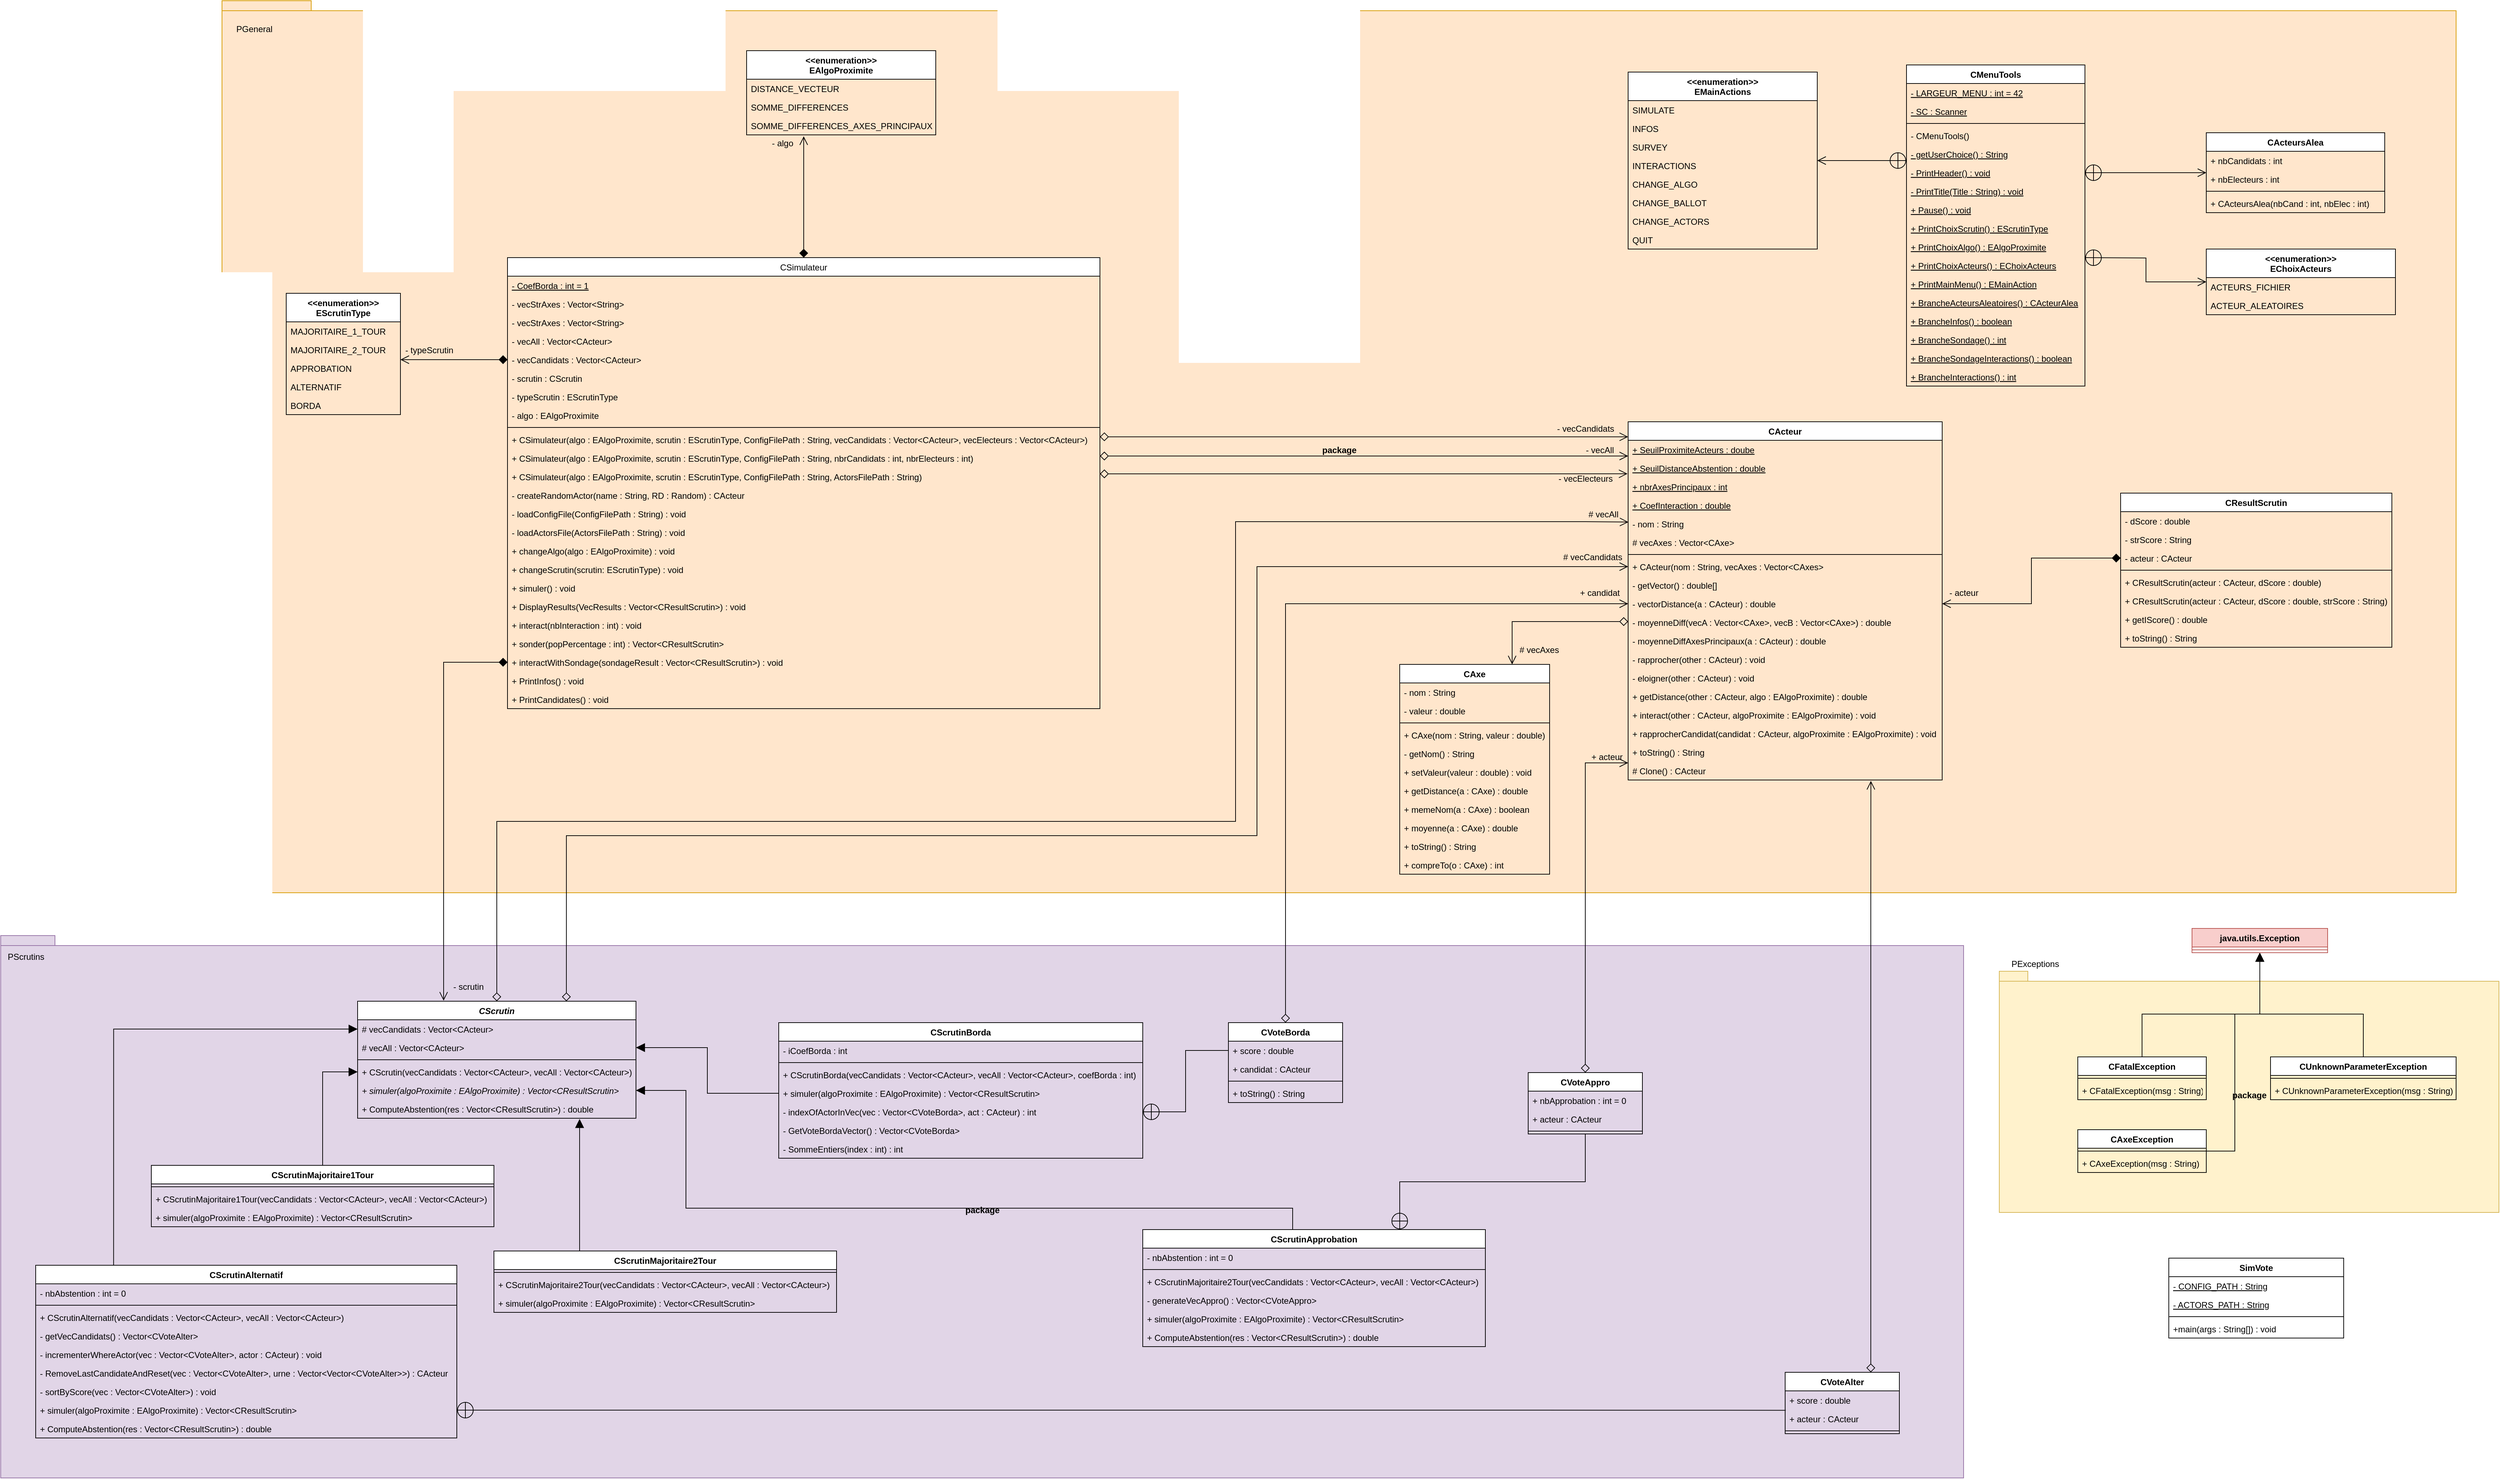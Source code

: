 <mxfile version="16.5.2" type="device"><diagram id="C5RBs43oDa-KdzZeNtuy" name="Page-1"><mxGraphModel dx="6920" dy="3593" grid="1" gridSize="10" guides="1" tooltips="1" connect="1" arrows="1" fold="1" page="1" pageScale="1" pageWidth="827" pageHeight="1169" math="0" shadow="0"><root><mxCell id="WIyWlLk6GJQsqaUBKTNV-0"/><mxCell id="WIyWlLk6GJQsqaUBKTNV-1" parent="WIyWlLk6GJQsqaUBKTNV-0"/><mxCell id="G6y2rBszN0bKxBcN3ZAd-298" value="package" style="shape=folder;fontStyle=1;spacingTop=10;tabWidth=40;tabHeight=14;tabPosition=left;html=1;fillColor=#ffe6cc;strokeColor=#d79b00;" vertex="1" parent="WIyWlLk6GJQsqaUBKTNV-1"><mxGeometry x="640" y="100" width="3130" height="1250" as="geometry"/></mxCell><mxCell id="G6y2rBszN0bKxBcN3ZAd-291" value="package" style="shape=folder;fontStyle=1;spacingTop=10;tabWidth=40;tabHeight=14;tabPosition=left;html=1;fillColor=#e1d5e7;strokeColor=#9673a6;" vertex="1" parent="WIyWlLk6GJQsqaUBKTNV-1"><mxGeometry x="330" y="1410" width="2750" height="760" as="geometry"/></mxCell><mxCell id="G6y2rBszN0bKxBcN3ZAd-286" value="package" style="shape=folder;fontStyle=1;spacingTop=10;tabWidth=40;tabHeight=14;tabPosition=left;html=1;fillColor=#fff2cc;strokeColor=#d6b656;" vertex="1" parent="WIyWlLk6GJQsqaUBKTNV-1"><mxGeometry x="3130" y="1460" width="700" height="338" as="geometry"/></mxCell><mxCell id="G6y2rBszN0bKxBcN3ZAd-59" style="edgeStyle=orthogonalEdgeStyle;rounded=0;orthogonalLoop=1;jettySize=auto;html=1;exitX=0.5;exitY=0;exitDx=0;exitDy=0;startArrow=diamond;startFill=1;endArrow=open;endFill=0;startSize=10;endSize=10;entryX=0.301;entryY=1.077;entryDx=0;entryDy=0;entryPerimeter=0;" edge="1" parent="WIyWlLk6GJQsqaUBKTNV-1" source="2mdd3WLcxIbXDcWZyZY6-14" target="G6y2rBszN0bKxBcN3ZAd-56"><mxGeometry relative="1" as="geometry"><mxPoint x="1454.8" y="290" as="targetPoint"/><Array as="points"><mxPoint x="1455" y="290"/></Array></mxGeometry></mxCell><mxCell id="2mdd3WLcxIbXDcWZyZY6-14" value="CSimulateur" style="swimlane;fontStyle=0;align=center;verticalAlign=top;childLayout=stackLayout;horizontal=1;startSize=26;horizontalStack=0;resizeParent=1;resizeLast=0;collapsible=1;marginBottom=0;rounded=0;shadow=0;strokeWidth=1;" parent="WIyWlLk6GJQsqaUBKTNV-1" vertex="1"><mxGeometry x="1040" y="460" width="830" height="632" as="geometry"><mxRectangle x="230" y="140" width="160" height="26" as="alternateBounds"/></mxGeometry></mxCell><mxCell id="G6y2rBszN0bKxBcN3ZAd-21" value="- CoefBorda : int = 1" style="text;align=left;verticalAlign=top;spacingLeft=4;spacingRight=4;overflow=hidden;rotatable=0;points=[[0,0.5],[1,0.5]];portConstraint=eastwest;fontStyle=4" vertex="1" parent="2mdd3WLcxIbXDcWZyZY6-14"><mxGeometry y="26" width="830" height="26" as="geometry"/></mxCell><mxCell id="G6y2rBszN0bKxBcN3ZAd-3" value="- vecStrAxes : Vector&lt;String&gt;" style="text;align=left;verticalAlign=top;spacingLeft=4;spacingRight=4;overflow=hidden;rotatable=0;points=[[0,0.5],[1,0.5]];portConstraint=eastwest;fontStyle=0" vertex="1" parent="2mdd3WLcxIbXDcWZyZY6-14"><mxGeometry y="52" width="830" height="26" as="geometry"/></mxCell><mxCell id="G6y2rBszN0bKxBcN3ZAd-24" value="- vecStrAxes : Vector&lt;String&gt;" style="text;align=left;verticalAlign=top;spacingLeft=4;spacingRight=4;overflow=hidden;rotatable=0;points=[[0,0.5],[1,0.5]];portConstraint=eastwest;fontStyle=0" vertex="1" parent="2mdd3WLcxIbXDcWZyZY6-14"><mxGeometry y="78" width="830" height="26" as="geometry"/></mxCell><mxCell id="G6y2rBszN0bKxBcN3ZAd-23" value="- vecAll : Vector&lt;CActeur&gt;" style="text;align=left;verticalAlign=top;spacingLeft=4;spacingRight=4;overflow=hidden;rotatable=0;points=[[0,0.5],[1,0.5]];portConstraint=eastwest;fontStyle=0" vertex="1" parent="2mdd3WLcxIbXDcWZyZY6-14"><mxGeometry y="104" width="830" height="26" as="geometry"/></mxCell><mxCell id="G6y2rBszN0bKxBcN3ZAd-22" value="- vecCandidats : Vector&lt;CActeur&gt;" style="text;align=left;verticalAlign=top;spacingLeft=4;spacingRight=4;overflow=hidden;rotatable=0;points=[[0,0.5],[1,0.5]];portConstraint=eastwest;fontStyle=0" vertex="1" parent="2mdd3WLcxIbXDcWZyZY6-14"><mxGeometry y="130" width="830" height="26" as="geometry"/></mxCell><mxCell id="G6y2rBszN0bKxBcN3ZAd-20" value="- scrutin : CScrutin" style="text;align=left;verticalAlign=top;spacingLeft=4;spacingRight=4;overflow=hidden;rotatable=0;points=[[0,0.5],[1,0.5]];portConstraint=eastwest;fontStyle=0" vertex="1" parent="2mdd3WLcxIbXDcWZyZY6-14"><mxGeometry y="156" width="830" height="26" as="geometry"/></mxCell><mxCell id="G6y2rBszN0bKxBcN3ZAd-19" value="- typeScrutin : EScrutinType" style="text;align=left;verticalAlign=top;spacingLeft=4;spacingRight=4;overflow=hidden;rotatable=0;points=[[0,0.5],[1,0.5]];portConstraint=eastwest;fontStyle=0" vertex="1" parent="2mdd3WLcxIbXDcWZyZY6-14"><mxGeometry y="182" width="830" height="26" as="geometry"/></mxCell><mxCell id="G6y2rBszN0bKxBcN3ZAd-18" value="- algo : EAlgoProximite" style="text;align=left;verticalAlign=top;spacingLeft=4;spacingRight=4;overflow=hidden;rotatable=0;points=[[0,0.5],[1,0.5]];portConstraint=eastwest;fontStyle=0" vertex="1" parent="2mdd3WLcxIbXDcWZyZY6-14"><mxGeometry y="208" width="830" height="26" as="geometry"/></mxCell><mxCell id="2mdd3WLcxIbXDcWZyZY6-16" value="" style="line;html=1;strokeWidth=1;align=left;verticalAlign=middle;spacingTop=-1;spacingLeft=3;spacingRight=3;rotatable=0;labelPosition=right;points=[];portConstraint=eastwest;" parent="2mdd3WLcxIbXDcWZyZY6-14" vertex="1"><mxGeometry y="234" width="830" height="8" as="geometry"/></mxCell><mxCell id="G6y2rBszN0bKxBcN3ZAd-26" value="+ CSimulateur(algo : EAlgoProximite, scrutin : EScrutinType, ConfigFilePath : String, vecCandidats : Vector&lt;CActeur&gt;, vecElecteurs : Vector&lt;CActeur&gt;)" style="text;align=left;verticalAlign=top;spacingLeft=4;spacingRight=4;overflow=hidden;rotatable=0;points=[[0,0.5],[1,0.5]];portConstraint=eastwest;fontStyle=0" vertex="1" parent="2mdd3WLcxIbXDcWZyZY6-14"><mxGeometry y="242" width="830" height="26" as="geometry"/></mxCell><mxCell id="G6y2rBszN0bKxBcN3ZAd-27" value="+ CSimulateur(algo : EAlgoProximite, scrutin : EScrutinType, ConfigFilePath : String, nbrCandidats : int, nbrElecteurs : int)" style="text;align=left;verticalAlign=top;spacingLeft=4;spacingRight=4;overflow=hidden;rotatable=0;points=[[0,0.5],[1,0.5]];portConstraint=eastwest;fontStyle=0" vertex="1" parent="2mdd3WLcxIbXDcWZyZY6-14"><mxGeometry y="268" width="830" height="26" as="geometry"/></mxCell><mxCell id="G6y2rBszN0bKxBcN3ZAd-28" value="+ CSimulateur(algo : EAlgoProximite, scrutin : EScrutinType, ConfigFilePath : String, ActorsFilePath : String)" style="text;align=left;verticalAlign=top;spacingLeft=4;spacingRight=4;overflow=hidden;rotatable=0;points=[[0,0.5],[1,0.5]];portConstraint=eastwest;fontStyle=0" vertex="1" parent="2mdd3WLcxIbXDcWZyZY6-14"><mxGeometry y="294" width="830" height="26" as="geometry"/></mxCell><mxCell id="G6y2rBszN0bKxBcN3ZAd-29" value="- createRandomActor(name : String, RD : Random) : CActeur" style="text;align=left;verticalAlign=top;spacingLeft=4;spacingRight=4;overflow=hidden;rotatable=0;points=[[0,0.5],[1,0.5]];portConstraint=eastwest;fontStyle=0" vertex="1" parent="2mdd3WLcxIbXDcWZyZY6-14"><mxGeometry y="320" width="830" height="26" as="geometry"/></mxCell><mxCell id="G6y2rBszN0bKxBcN3ZAd-30" value="- loadConfigFile(ConfigFilePath : String) : void" style="text;align=left;verticalAlign=top;spacingLeft=4;spacingRight=4;overflow=hidden;rotatable=0;points=[[0,0.5],[1,0.5]];portConstraint=eastwest;fontStyle=0" vertex="1" parent="2mdd3WLcxIbXDcWZyZY6-14"><mxGeometry y="346" width="830" height="26" as="geometry"/></mxCell><mxCell id="G6y2rBszN0bKxBcN3ZAd-31" value="- loadActorsFile(ActorsFilePath : String) : void" style="text;align=left;verticalAlign=top;spacingLeft=4;spacingRight=4;overflow=hidden;rotatable=0;points=[[0,0.5],[1,0.5]];portConstraint=eastwest;fontStyle=0" vertex="1" parent="2mdd3WLcxIbXDcWZyZY6-14"><mxGeometry y="372" width="830" height="26" as="geometry"/></mxCell><mxCell id="G6y2rBszN0bKxBcN3ZAd-32" value="+ changeAlgo(algo : EAlgoProximite) : void" style="text;align=left;verticalAlign=top;spacingLeft=4;spacingRight=4;overflow=hidden;rotatable=0;points=[[0,0.5],[1,0.5]];portConstraint=eastwest;fontStyle=0" vertex="1" parent="2mdd3WLcxIbXDcWZyZY6-14"><mxGeometry y="398" width="830" height="26" as="geometry"/></mxCell><mxCell id="G6y2rBszN0bKxBcN3ZAd-33" value="+ changeScrutin(scrutin: EScrutinType) : void" style="text;align=left;verticalAlign=top;spacingLeft=4;spacingRight=4;overflow=hidden;rotatable=0;points=[[0,0.5],[1,0.5]];portConstraint=eastwest;fontStyle=0" vertex="1" parent="2mdd3WLcxIbXDcWZyZY6-14"><mxGeometry y="424" width="830" height="26" as="geometry"/></mxCell><mxCell id="G6y2rBszN0bKxBcN3ZAd-34" value="+ simuler() : void" style="text;align=left;verticalAlign=top;spacingLeft=4;spacingRight=4;overflow=hidden;rotatable=0;points=[[0,0.5],[1,0.5]];portConstraint=eastwest;fontStyle=0" vertex="1" parent="2mdd3WLcxIbXDcWZyZY6-14"><mxGeometry y="450" width="830" height="26" as="geometry"/></mxCell><mxCell id="G6y2rBszN0bKxBcN3ZAd-35" value="+ DisplayResults(VecResults : Vector&lt;CResultScrutin&gt;) : void" style="text;align=left;verticalAlign=top;spacingLeft=4;spacingRight=4;overflow=hidden;rotatable=0;points=[[0,0.5],[1,0.5]];portConstraint=eastwest;fontStyle=0" vertex="1" parent="2mdd3WLcxIbXDcWZyZY6-14"><mxGeometry y="476" width="830" height="26" as="geometry"/></mxCell><mxCell id="G6y2rBszN0bKxBcN3ZAd-36" value="+ interact(nbInteraction : int) : void" style="text;align=left;verticalAlign=top;spacingLeft=4;spacingRight=4;overflow=hidden;rotatable=0;points=[[0,0.5],[1,0.5]];portConstraint=eastwest;fontStyle=0" vertex="1" parent="2mdd3WLcxIbXDcWZyZY6-14"><mxGeometry y="502" width="830" height="26" as="geometry"/></mxCell><mxCell id="G6y2rBszN0bKxBcN3ZAd-37" value="+ sonder(popPercentage : int) : Vector&lt;CResultScrutin&gt;" style="text;align=left;verticalAlign=top;spacingLeft=4;spacingRight=4;overflow=hidden;rotatable=0;points=[[0,0.5],[1,0.5]];portConstraint=eastwest;fontStyle=0" vertex="1" parent="2mdd3WLcxIbXDcWZyZY6-14"><mxGeometry y="528" width="830" height="26" as="geometry"/></mxCell><mxCell id="G6y2rBszN0bKxBcN3ZAd-38" value="+ interactWithSondage(sondageResult : Vector&lt;CResultScrutin&gt;) : void" style="text;align=left;verticalAlign=top;spacingLeft=4;spacingRight=4;overflow=hidden;rotatable=0;points=[[0,0.5],[1,0.5]];portConstraint=eastwest;fontStyle=0" vertex="1" parent="2mdd3WLcxIbXDcWZyZY6-14"><mxGeometry y="554" width="830" height="26" as="geometry"/></mxCell><mxCell id="G6y2rBszN0bKxBcN3ZAd-39" value="+ PrintInfos() : void" style="text;align=left;verticalAlign=top;spacingLeft=4;spacingRight=4;overflow=hidden;rotatable=0;points=[[0,0.5],[1,0.5]];portConstraint=eastwest;fontStyle=0" vertex="1" parent="2mdd3WLcxIbXDcWZyZY6-14"><mxGeometry y="580" width="830" height="26" as="geometry"/></mxCell><mxCell id="G6y2rBszN0bKxBcN3ZAd-40" value="+ PrintCandidates() : void" style="text;align=left;verticalAlign=top;spacingLeft=4;spacingRight=4;overflow=hidden;rotatable=0;points=[[0,0.5],[1,0.5]];portConstraint=eastwest;fontStyle=0" vertex="1" parent="2mdd3WLcxIbXDcWZyZY6-14"><mxGeometry y="606" width="830" height="26" as="geometry"/></mxCell><mxCell id="G6y2rBszN0bKxBcN3ZAd-43" value="&lt;&lt;enumeration&gt;&gt;&#10;EScrutinType" style="swimlane;fontStyle=1;align=center;verticalAlign=top;childLayout=stackLayout;horizontal=1;startSize=40;horizontalStack=0;resizeParent=1;resizeParentMax=0;resizeLast=0;collapsible=1;marginBottom=0;" vertex="1" parent="WIyWlLk6GJQsqaUBKTNV-1"><mxGeometry x="730" y="510" width="160" height="170" as="geometry"/></mxCell><mxCell id="G6y2rBszN0bKxBcN3ZAd-44" value="MAJORITAIRE_1_TOUR" style="text;strokeColor=none;fillColor=none;align=left;verticalAlign=top;spacingLeft=4;spacingRight=4;overflow=hidden;rotatable=0;points=[[0,0.5],[1,0.5]];portConstraint=eastwest;" vertex="1" parent="G6y2rBszN0bKxBcN3ZAd-43"><mxGeometry y="40" width="160" height="26" as="geometry"/></mxCell><mxCell id="G6y2rBszN0bKxBcN3ZAd-47" value="MAJORITAIRE_2_TOUR" style="text;strokeColor=none;fillColor=none;align=left;verticalAlign=top;spacingLeft=4;spacingRight=4;overflow=hidden;rotatable=0;points=[[0,0.5],[1,0.5]];portConstraint=eastwest;" vertex="1" parent="G6y2rBszN0bKxBcN3ZAd-43"><mxGeometry y="66" width="160" height="26" as="geometry"/></mxCell><mxCell id="G6y2rBszN0bKxBcN3ZAd-48" value="APPROBATION" style="text;strokeColor=none;fillColor=none;align=left;verticalAlign=top;spacingLeft=4;spacingRight=4;overflow=hidden;rotatable=0;points=[[0,0.5],[1,0.5]];portConstraint=eastwest;" vertex="1" parent="G6y2rBszN0bKxBcN3ZAd-43"><mxGeometry y="92" width="160" height="26" as="geometry"/></mxCell><mxCell id="G6y2rBszN0bKxBcN3ZAd-49" value="ALTERNATIF" style="text;strokeColor=none;fillColor=none;align=left;verticalAlign=top;spacingLeft=4;spacingRight=4;overflow=hidden;rotatable=0;points=[[0,0.5],[1,0.5]];portConstraint=eastwest;" vertex="1" parent="G6y2rBszN0bKxBcN3ZAd-43"><mxGeometry y="118" width="160" height="26" as="geometry"/></mxCell><mxCell id="G6y2rBszN0bKxBcN3ZAd-50" value="BORDA" style="text;strokeColor=none;fillColor=none;align=left;verticalAlign=top;spacingLeft=4;spacingRight=4;overflow=hidden;rotatable=0;points=[[0,0.5],[1,0.5]];portConstraint=eastwest;" vertex="1" parent="G6y2rBszN0bKxBcN3ZAd-43"><mxGeometry y="144" width="160" height="26" as="geometry"/></mxCell><mxCell id="G6y2rBszN0bKxBcN3ZAd-51" style="edgeStyle=orthogonalEdgeStyle;rounded=0;orthogonalLoop=1;jettySize=auto;html=1;exitX=0;exitY=0.5;exitDx=0;exitDy=0;endArrow=open;endFill=0;startArrow=diamond;startFill=1;endSize=10;startSize=10;" edge="1" parent="WIyWlLk6GJQsqaUBKTNV-1" source="G6y2rBszN0bKxBcN3ZAd-22"><mxGeometry relative="1" as="geometry"><mxPoint x="890" y="603" as="targetPoint"/></mxGeometry></mxCell><mxCell id="G6y2rBszN0bKxBcN3ZAd-52" value="- typeScrutin" style="text;html=1;align=center;verticalAlign=middle;resizable=0;points=[];autosize=1;strokeColor=none;fillColor=none;" vertex="1" parent="WIyWlLk6GJQsqaUBKTNV-1"><mxGeometry x="890" y="580" width="80" height="20" as="geometry"/></mxCell><mxCell id="G6y2rBszN0bKxBcN3ZAd-53" value="&lt;&lt;enumeration&gt;&gt;&#10;EAlgoProximite" style="swimlane;fontStyle=1;align=center;verticalAlign=top;childLayout=stackLayout;horizontal=1;startSize=40;horizontalStack=0;resizeParent=1;resizeParentMax=0;resizeLast=0;collapsible=1;marginBottom=0;" vertex="1" parent="WIyWlLk6GJQsqaUBKTNV-1"><mxGeometry x="1375" y="170" width="265" height="118" as="geometry"/></mxCell><mxCell id="G6y2rBszN0bKxBcN3ZAd-54" value="DISTANCE_VECTEUR" style="text;strokeColor=none;fillColor=none;align=left;verticalAlign=top;spacingLeft=4;spacingRight=4;overflow=hidden;rotatable=0;points=[[0,0.5],[1,0.5]];portConstraint=eastwest;" vertex="1" parent="G6y2rBszN0bKxBcN3ZAd-53"><mxGeometry y="40" width="265" height="26" as="geometry"/></mxCell><mxCell id="G6y2rBszN0bKxBcN3ZAd-55" value="SOMME_DIFFERENCES" style="text;strokeColor=none;fillColor=none;align=left;verticalAlign=top;spacingLeft=4;spacingRight=4;overflow=hidden;rotatable=0;points=[[0,0.5],[1,0.5]];portConstraint=eastwest;" vertex="1" parent="G6y2rBszN0bKxBcN3ZAd-53"><mxGeometry y="66" width="265" height="26" as="geometry"/></mxCell><mxCell id="G6y2rBszN0bKxBcN3ZAd-56" value="SOMME_DIFFERENCES_AXES_PRINCIPAUX" style="text;strokeColor=none;fillColor=none;align=left;verticalAlign=top;spacingLeft=4;spacingRight=4;overflow=hidden;rotatable=0;points=[[0,0.5],[1,0.5]];portConstraint=eastwest;" vertex="1" parent="G6y2rBszN0bKxBcN3ZAd-53"><mxGeometry y="92" width="265" height="26" as="geometry"/></mxCell><mxCell id="G6y2rBszN0bKxBcN3ZAd-60" value="- algo" style="text;html=1;align=center;verticalAlign=middle;resizable=0;points=[];autosize=1;strokeColor=none;fillColor=none;" vertex="1" parent="WIyWlLk6GJQsqaUBKTNV-1"><mxGeometry x="1400" y="290" width="50" height="20" as="geometry"/></mxCell><mxCell id="G6y2rBszN0bKxBcN3ZAd-61" value="CMenuTools" style="swimlane;fontStyle=1;align=center;verticalAlign=top;childLayout=stackLayout;horizontal=1;startSize=26;horizontalStack=0;resizeParent=1;resizeParentMax=0;resizeLast=0;collapsible=1;marginBottom=0;" vertex="1" parent="WIyWlLk6GJQsqaUBKTNV-1"><mxGeometry x="3000" y="190" width="250" height="450" as="geometry"/></mxCell><mxCell id="G6y2rBszN0bKxBcN3ZAd-62" value="- LARGEUR_MENU : int = 42" style="text;strokeColor=none;fillColor=none;align=left;verticalAlign=top;spacingLeft=4;spacingRight=4;overflow=hidden;rotatable=0;points=[[0,0.5],[1,0.5]];portConstraint=eastwest;fontStyle=4" vertex="1" parent="G6y2rBszN0bKxBcN3ZAd-61"><mxGeometry y="26" width="250" height="26" as="geometry"/></mxCell><mxCell id="G6y2rBszN0bKxBcN3ZAd-65" value="- SC : Scanner" style="text;strokeColor=none;fillColor=none;align=left;verticalAlign=top;spacingLeft=4;spacingRight=4;overflow=hidden;rotatable=0;points=[[0,0.5],[1,0.5]];portConstraint=eastwest;fontStyle=4" vertex="1" parent="G6y2rBszN0bKxBcN3ZAd-61"><mxGeometry y="52" width="250" height="26" as="geometry"/></mxCell><mxCell id="G6y2rBszN0bKxBcN3ZAd-63" value="" style="line;strokeWidth=1;fillColor=none;align=left;verticalAlign=middle;spacingTop=-1;spacingLeft=3;spacingRight=3;rotatable=0;labelPosition=right;points=[];portConstraint=eastwest;" vertex="1" parent="G6y2rBszN0bKxBcN3ZAd-61"><mxGeometry y="78" width="250" height="8" as="geometry"/></mxCell><mxCell id="G6y2rBszN0bKxBcN3ZAd-66" value="- CMenuTools()" style="text;strokeColor=none;fillColor=none;align=left;verticalAlign=top;spacingLeft=4;spacingRight=4;overflow=hidden;rotatable=0;points=[[0,0.5],[1,0.5]];portConstraint=eastwest;fontStyle=0" vertex="1" parent="G6y2rBszN0bKxBcN3ZAd-61"><mxGeometry y="86" width="250" height="26" as="geometry"/></mxCell><mxCell id="G6y2rBszN0bKxBcN3ZAd-69" value="- getUserChoice() : String" style="text;strokeColor=none;fillColor=none;align=left;verticalAlign=top;spacingLeft=4;spacingRight=4;overflow=hidden;rotatable=0;points=[[0,0.5],[1,0.5]];portConstraint=eastwest;fontStyle=4" vertex="1" parent="G6y2rBszN0bKxBcN3ZAd-61"><mxGeometry y="112" width="250" height="26" as="geometry"/></mxCell><mxCell id="G6y2rBszN0bKxBcN3ZAd-67" value="- PrintHeader() : void" style="text;strokeColor=none;fillColor=none;align=left;verticalAlign=top;spacingLeft=4;spacingRight=4;overflow=hidden;rotatable=0;points=[[0,0.5],[1,0.5]];portConstraint=eastwest;fontStyle=4" vertex="1" parent="G6y2rBszN0bKxBcN3ZAd-61"><mxGeometry y="138" width="250" height="26" as="geometry"/></mxCell><mxCell id="G6y2rBszN0bKxBcN3ZAd-68" value="- PrintTitle(Title : String) : void" style="text;strokeColor=none;fillColor=none;align=left;verticalAlign=top;spacingLeft=4;spacingRight=4;overflow=hidden;rotatable=0;points=[[0,0.5],[1,0.5]];portConstraint=eastwest;fontStyle=4" vertex="1" parent="G6y2rBszN0bKxBcN3ZAd-61"><mxGeometry y="164" width="250" height="26" as="geometry"/></mxCell><mxCell id="G6y2rBszN0bKxBcN3ZAd-70" value="+ Pause() : void" style="text;strokeColor=none;fillColor=none;align=left;verticalAlign=top;spacingLeft=4;spacingRight=4;overflow=hidden;rotatable=0;points=[[0,0.5],[1,0.5]];portConstraint=eastwest;fontStyle=4" vertex="1" parent="G6y2rBszN0bKxBcN3ZAd-61"><mxGeometry y="190" width="250" height="26" as="geometry"/></mxCell><mxCell id="G6y2rBszN0bKxBcN3ZAd-71" value="+ PrintChoixScrutin() : EScrutinType" style="text;strokeColor=none;fillColor=none;align=left;verticalAlign=top;spacingLeft=4;spacingRight=4;overflow=hidden;rotatable=0;points=[[0,0.5],[1,0.5]];portConstraint=eastwest;fontStyle=4" vertex="1" parent="G6y2rBszN0bKxBcN3ZAd-61"><mxGeometry y="216" width="250" height="26" as="geometry"/></mxCell><mxCell id="G6y2rBszN0bKxBcN3ZAd-72" value="+ PrintChoixAlgo() : EAlgoProximite" style="text;strokeColor=none;fillColor=none;align=left;verticalAlign=top;spacingLeft=4;spacingRight=4;overflow=hidden;rotatable=0;points=[[0,0.5],[1,0.5]];portConstraint=eastwest;fontStyle=4" vertex="1" parent="G6y2rBszN0bKxBcN3ZAd-61"><mxGeometry y="242" width="250" height="26" as="geometry"/></mxCell><mxCell id="G6y2rBszN0bKxBcN3ZAd-73" value="+ PrintChoixActeurs() : EChoixActeurs" style="text;strokeColor=none;fillColor=none;align=left;verticalAlign=top;spacingLeft=4;spacingRight=4;overflow=hidden;rotatable=0;points=[[0,0.5],[1,0.5]];portConstraint=eastwest;fontStyle=4" vertex="1" parent="G6y2rBszN0bKxBcN3ZAd-61"><mxGeometry y="268" width="250" height="26" as="geometry"/></mxCell><mxCell id="G6y2rBszN0bKxBcN3ZAd-75" value="+ PrintMainMenu() : EMainAction" style="text;strokeColor=none;fillColor=none;align=left;verticalAlign=top;spacingLeft=4;spacingRight=4;overflow=hidden;rotatable=0;points=[[0,0.5],[1,0.5]];portConstraint=eastwest;fontStyle=4" vertex="1" parent="G6y2rBszN0bKxBcN3ZAd-61"><mxGeometry y="294" width="250" height="26" as="geometry"/></mxCell><mxCell id="G6y2rBszN0bKxBcN3ZAd-74" value="+ BrancheActeursAleatoires() : CActeurAlea" style="text;strokeColor=none;fillColor=none;align=left;verticalAlign=top;spacingLeft=4;spacingRight=4;overflow=hidden;rotatable=0;points=[[0,0.5],[1,0.5]];portConstraint=eastwest;fontStyle=4" vertex="1" parent="G6y2rBszN0bKxBcN3ZAd-61"><mxGeometry y="320" width="250" height="26" as="geometry"/></mxCell><mxCell id="G6y2rBszN0bKxBcN3ZAd-76" value="+ BrancheInfos() : boolean" style="text;strokeColor=none;fillColor=none;align=left;verticalAlign=top;spacingLeft=4;spacingRight=4;overflow=hidden;rotatable=0;points=[[0,0.5],[1,0.5]];portConstraint=eastwest;fontStyle=4" vertex="1" parent="G6y2rBszN0bKxBcN3ZAd-61"><mxGeometry y="346" width="250" height="26" as="geometry"/></mxCell><mxCell id="G6y2rBszN0bKxBcN3ZAd-77" value="+ BrancheSondage() : int" style="text;strokeColor=none;fillColor=none;align=left;verticalAlign=top;spacingLeft=4;spacingRight=4;overflow=hidden;rotatable=0;points=[[0,0.5],[1,0.5]];portConstraint=eastwest;fontStyle=4" vertex="1" parent="G6y2rBszN0bKxBcN3ZAd-61"><mxGeometry y="372" width="250" height="26" as="geometry"/></mxCell><mxCell id="G6y2rBszN0bKxBcN3ZAd-78" value="+ BrancheSondageInteractions() : boolean" style="text;strokeColor=none;fillColor=none;align=left;verticalAlign=top;spacingLeft=4;spacingRight=4;overflow=hidden;rotatable=0;points=[[0,0.5],[1,0.5]];portConstraint=eastwest;fontStyle=4" vertex="1" parent="G6y2rBszN0bKxBcN3ZAd-61"><mxGeometry y="398" width="250" height="26" as="geometry"/></mxCell><mxCell id="G6y2rBszN0bKxBcN3ZAd-79" value="+ BrancheInteractions() : int" style="text;strokeColor=none;fillColor=none;align=left;verticalAlign=top;spacingLeft=4;spacingRight=4;overflow=hidden;rotatable=0;points=[[0,0.5],[1,0.5]];portConstraint=eastwest;fontStyle=4" vertex="1" parent="G6y2rBszN0bKxBcN3ZAd-61"><mxGeometry y="424" width="250" height="26" as="geometry"/></mxCell><mxCell id="G6y2rBszN0bKxBcN3ZAd-80" value="&lt;&lt;enumeration&gt;&gt;&#10;EMainActions" style="swimlane;fontStyle=1;align=center;verticalAlign=top;childLayout=stackLayout;horizontal=1;startSize=40;horizontalStack=0;resizeParent=1;resizeParentMax=0;resizeLast=0;collapsible=1;marginBottom=0;" vertex="1" parent="WIyWlLk6GJQsqaUBKTNV-1"><mxGeometry x="2610" y="200" width="265" height="248" as="geometry"/></mxCell><mxCell id="G6y2rBszN0bKxBcN3ZAd-81" value="SIMULATE" style="text;strokeColor=none;fillColor=none;align=left;verticalAlign=top;spacingLeft=4;spacingRight=4;overflow=hidden;rotatable=0;points=[[0,0.5],[1,0.5]];portConstraint=eastwest;" vertex="1" parent="G6y2rBszN0bKxBcN3ZAd-80"><mxGeometry y="40" width="265" height="26" as="geometry"/></mxCell><mxCell id="G6y2rBszN0bKxBcN3ZAd-82" value="INFOS" style="text;strokeColor=none;fillColor=none;align=left;verticalAlign=top;spacingLeft=4;spacingRight=4;overflow=hidden;rotatable=0;points=[[0,0.5],[1,0.5]];portConstraint=eastwest;" vertex="1" parent="G6y2rBszN0bKxBcN3ZAd-80"><mxGeometry y="66" width="265" height="26" as="geometry"/></mxCell><mxCell id="G6y2rBszN0bKxBcN3ZAd-83" value="SURVEY" style="text;strokeColor=none;fillColor=none;align=left;verticalAlign=top;spacingLeft=4;spacingRight=4;overflow=hidden;rotatable=0;points=[[0,0.5],[1,0.5]];portConstraint=eastwest;" vertex="1" parent="G6y2rBszN0bKxBcN3ZAd-80"><mxGeometry y="92" width="265" height="26" as="geometry"/></mxCell><mxCell id="G6y2rBszN0bKxBcN3ZAd-84" value="INTERACTIONS" style="text;strokeColor=none;fillColor=none;align=left;verticalAlign=top;spacingLeft=4;spacingRight=4;overflow=hidden;rotatable=0;points=[[0,0.5],[1,0.5]];portConstraint=eastwest;" vertex="1" parent="G6y2rBszN0bKxBcN3ZAd-80"><mxGeometry y="118" width="265" height="26" as="geometry"/></mxCell><mxCell id="G6y2rBszN0bKxBcN3ZAd-85" value="CHANGE_ALGO" style="text;strokeColor=none;fillColor=none;align=left;verticalAlign=top;spacingLeft=4;spacingRight=4;overflow=hidden;rotatable=0;points=[[0,0.5],[1,0.5]];portConstraint=eastwest;" vertex="1" parent="G6y2rBszN0bKxBcN3ZAd-80"><mxGeometry y="144" width="265" height="26" as="geometry"/></mxCell><mxCell id="G6y2rBszN0bKxBcN3ZAd-86" value="CHANGE_BALLOT" style="text;strokeColor=none;fillColor=none;align=left;verticalAlign=top;spacingLeft=4;spacingRight=4;overflow=hidden;rotatable=0;points=[[0,0.5],[1,0.5]];portConstraint=eastwest;" vertex="1" parent="G6y2rBszN0bKxBcN3ZAd-80"><mxGeometry y="170" width="265" height="26" as="geometry"/></mxCell><mxCell id="G6y2rBszN0bKxBcN3ZAd-87" value="CHANGE_ACTORS" style="text;strokeColor=none;fillColor=none;align=left;verticalAlign=top;spacingLeft=4;spacingRight=4;overflow=hidden;rotatable=0;points=[[0,0.5],[1,0.5]];portConstraint=eastwest;" vertex="1" parent="G6y2rBszN0bKxBcN3ZAd-80"><mxGeometry y="196" width="265" height="26" as="geometry"/></mxCell><mxCell id="G6y2rBszN0bKxBcN3ZAd-88" value="QUIT" style="text;strokeColor=none;fillColor=none;align=left;verticalAlign=top;spacingLeft=4;spacingRight=4;overflow=hidden;rotatable=0;points=[[0,0.5],[1,0.5]];portConstraint=eastwest;" vertex="1" parent="G6y2rBszN0bKxBcN3ZAd-80"><mxGeometry y="222" width="265" height="26" as="geometry"/></mxCell><mxCell id="G6y2rBszN0bKxBcN3ZAd-89" style="edgeStyle=orthogonalEdgeStyle;rounded=0;orthogonalLoop=1;jettySize=auto;html=1;entryX=1;entryY=0.5;entryDx=0;entryDy=0;startArrow=circlePlus;startFill=0;endArrow=open;endFill=0;startSize=10;endSize=10;" edge="1" parent="WIyWlLk6GJQsqaUBKTNV-1" source="G6y2rBszN0bKxBcN3ZAd-69" target="G6y2rBszN0bKxBcN3ZAd-80"><mxGeometry relative="1" as="geometry"><Array as="points"><mxPoint x="2970" y="324"/><mxPoint x="2970" y="324"/></Array></mxGeometry></mxCell><mxCell id="G6y2rBszN0bKxBcN3ZAd-90" value="CActeursAlea" style="swimlane;fontStyle=1;align=center;verticalAlign=top;childLayout=stackLayout;horizontal=1;startSize=26;horizontalStack=0;resizeParent=1;resizeParentMax=0;resizeLast=0;collapsible=1;marginBottom=0;" vertex="1" parent="WIyWlLk6GJQsqaUBKTNV-1"><mxGeometry x="3420" y="285" width="250" height="112" as="geometry"/></mxCell><mxCell id="G6y2rBszN0bKxBcN3ZAd-91" value="+ nbCandidats : int" style="text;strokeColor=none;fillColor=none;align=left;verticalAlign=top;spacingLeft=4;spacingRight=4;overflow=hidden;rotatable=0;points=[[0,0.5],[1,0.5]];portConstraint=eastwest;fontStyle=0" vertex="1" parent="G6y2rBszN0bKxBcN3ZAd-90"><mxGeometry y="26" width="250" height="26" as="geometry"/></mxCell><mxCell id="G6y2rBszN0bKxBcN3ZAd-92" value="+ nbElecteurs : int" style="text;strokeColor=none;fillColor=none;align=left;verticalAlign=top;spacingLeft=4;spacingRight=4;overflow=hidden;rotatable=0;points=[[0,0.5],[1,0.5]];portConstraint=eastwest;fontStyle=0" vertex="1" parent="G6y2rBszN0bKxBcN3ZAd-90"><mxGeometry y="52" width="250" height="26" as="geometry"/></mxCell><mxCell id="G6y2rBszN0bKxBcN3ZAd-93" value="" style="line;strokeWidth=1;fillColor=none;align=left;verticalAlign=middle;spacingTop=-1;spacingLeft=3;spacingRight=3;rotatable=0;labelPosition=right;points=[];portConstraint=eastwest;" vertex="1" parent="G6y2rBszN0bKxBcN3ZAd-90"><mxGeometry y="78" width="250" height="8" as="geometry"/></mxCell><mxCell id="G6y2rBszN0bKxBcN3ZAd-94" value="+ CActeursAlea(nbCand : int, nbElec : int)" style="text;strokeColor=none;fillColor=none;align=left;verticalAlign=top;spacingLeft=4;spacingRight=4;overflow=hidden;rotatable=0;points=[[0,0.5],[1,0.5]];portConstraint=eastwest;fontStyle=0" vertex="1" parent="G6y2rBszN0bKxBcN3ZAd-90"><mxGeometry y="86" width="250" height="26" as="geometry"/></mxCell><mxCell id="G6y2rBszN0bKxBcN3ZAd-108" style="edgeStyle=orthogonalEdgeStyle;rounded=0;orthogonalLoop=1;jettySize=auto;html=1;exitX=1;exitY=0.5;exitDx=0;exitDy=0;entryX=0;entryY=0.5;entryDx=0;entryDy=0;startArrow=circlePlus;startFill=0;endArrow=open;endFill=0;startSize=10;endSize=10;" edge="1" parent="WIyWlLk6GJQsqaUBKTNV-1" source="G6y2rBszN0bKxBcN3ZAd-67" target="G6y2rBszN0bKxBcN3ZAd-90"><mxGeometry relative="1" as="geometry"><Array as="points"><mxPoint x="3420" y="341"/></Array></mxGeometry></mxCell><mxCell id="G6y2rBszN0bKxBcN3ZAd-109" value="&lt;&lt;enumeration&gt;&gt;&#10;EChoixActeurs" style="swimlane;fontStyle=1;align=center;verticalAlign=top;childLayout=stackLayout;horizontal=1;startSize=40;horizontalStack=0;resizeParent=1;resizeParentMax=0;resizeLast=0;collapsible=1;marginBottom=0;" vertex="1" parent="WIyWlLk6GJQsqaUBKTNV-1"><mxGeometry x="3420" y="448" width="265" height="92" as="geometry"/></mxCell><mxCell id="G6y2rBszN0bKxBcN3ZAd-110" value="ACTEURS_FICHIER" style="text;strokeColor=none;fillColor=none;align=left;verticalAlign=top;spacingLeft=4;spacingRight=4;overflow=hidden;rotatable=0;points=[[0,0.5],[1,0.5]];portConstraint=eastwest;" vertex="1" parent="G6y2rBszN0bKxBcN3ZAd-109"><mxGeometry y="40" width="265" height="26" as="geometry"/></mxCell><mxCell id="G6y2rBszN0bKxBcN3ZAd-111" value="ACTEUR_ALEATOIRES" style="text;strokeColor=none;fillColor=none;align=left;verticalAlign=top;spacingLeft=4;spacingRight=4;overflow=hidden;rotatable=0;points=[[0,0.5],[1,0.5]];portConstraint=eastwest;" vertex="1" parent="G6y2rBszN0bKxBcN3ZAd-109"><mxGeometry y="66" width="265" height="26" as="geometry"/></mxCell><mxCell id="G6y2rBszN0bKxBcN3ZAd-118" style="edgeStyle=orthogonalEdgeStyle;rounded=0;orthogonalLoop=1;jettySize=auto;html=1;startArrow=circlePlus;startFill=0;endArrow=open;endFill=0;startSize=10;endSize=10;" edge="1" parent="WIyWlLk6GJQsqaUBKTNV-1" target="G6y2rBszN0bKxBcN3ZAd-109"><mxGeometry relative="1" as="geometry"><mxPoint x="3250" y="460" as="sourcePoint"/><mxPoint x="3440" y="460" as="targetPoint"/><Array as="points"/></mxGeometry></mxCell><mxCell id="G6y2rBszN0bKxBcN3ZAd-119" value="CActeur" style="swimlane;fontStyle=1;align=center;verticalAlign=top;childLayout=stackLayout;horizontal=1;startSize=26;horizontalStack=0;resizeParent=1;resizeParentMax=0;resizeLast=0;collapsible=1;marginBottom=0;" vertex="1" parent="WIyWlLk6GJQsqaUBKTNV-1"><mxGeometry x="2610" y="690" width="440" height="502" as="geometry"/></mxCell><mxCell id="G6y2rBszN0bKxBcN3ZAd-120" value="+ SeuilProximiteActeurs : doube" style="text;strokeColor=none;fillColor=none;align=left;verticalAlign=top;spacingLeft=4;spacingRight=4;overflow=hidden;rotatable=0;points=[[0,0.5],[1,0.5]];portConstraint=eastwest;fontStyle=4" vertex="1" parent="G6y2rBszN0bKxBcN3ZAd-119"><mxGeometry y="26" width="440" height="26" as="geometry"/></mxCell><mxCell id="G6y2rBszN0bKxBcN3ZAd-121" value="+ SeuilDistanceAbstention : double" style="text;strokeColor=none;fillColor=none;align=left;verticalAlign=top;spacingLeft=4;spacingRight=4;overflow=hidden;rotatable=0;points=[[0,0.5],[1,0.5]];portConstraint=eastwest;fontStyle=4" vertex="1" parent="G6y2rBszN0bKxBcN3ZAd-119"><mxGeometry y="52" width="440" height="26" as="geometry"/></mxCell><mxCell id="G6y2rBszN0bKxBcN3ZAd-137" value="+ nbrAxesPrincipaux : int" style="text;strokeColor=none;fillColor=none;align=left;verticalAlign=top;spacingLeft=4;spacingRight=4;overflow=hidden;rotatable=0;points=[[0,0.5],[1,0.5]];portConstraint=eastwest;fontStyle=4" vertex="1" parent="G6y2rBszN0bKxBcN3ZAd-119"><mxGeometry y="78" width="440" height="26" as="geometry"/></mxCell><mxCell id="G6y2rBszN0bKxBcN3ZAd-138" value="+ CoefInteraction : double" style="text;strokeColor=none;fillColor=none;align=left;verticalAlign=top;spacingLeft=4;spacingRight=4;overflow=hidden;rotatable=0;points=[[0,0.5],[1,0.5]];portConstraint=eastwest;fontStyle=4" vertex="1" parent="G6y2rBszN0bKxBcN3ZAd-119"><mxGeometry y="104" width="440" height="26" as="geometry"/></mxCell><mxCell id="G6y2rBszN0bKxBcN3ZAd-139" value="- nom : String" style="text;strokeColor=none;fillColor=none;align=left;verticalAlign=top;spacingLeft=4;spacingRight=4;overflow=hidden;rotatable=0;points=[[0,0.5],[1,0.5]];portConstraint=eastwest;fontStyle=0" vertex="1" parent="G6y2rBszN0bKxBcN3ZAd-119"><mxGeometry y="130" width="440" height="26" as="geometry"/></mxCell><mxCell id="G6y2rBszN0bKxBcN3ZAd-140" value="# vecAxes : Vector&lt;CAxe&gt;" style="text;strokeColor=none;fillColor=none;align=left;verticalAlign=top;spacingLeft=4;spacingRight=4;overflow=hidden;rotatable=0;points=[[0,0.5],[1,0.5]];portConstraint=eastwest;fontStyle=0" vertex="1" parent="G6y2rBszN0bKxBcN3ZAd-119"><mxGeometry y="156" width="440" height="26" as="geometry"/></mxCell><mxCell id="G6y2rBszN0bKxBcN3ZAd-122" value="" style="line;strokeWidth=1;fillColor=none;align=left;verticalAlign=middle;spacingTop=-1;spacingLeft=3;spacingRight=3;rotatable=0;labelPosition=right;points=[];portConstraint=eastwest;" vertex="1" parent="G6y2rBszN0bKxBcN3ZAd-119"><mxGeometry y="182" width="440" height="8" as="geometry"/></mxCell><mxCell id="G6y2rBszN0bKxBcN3ZAd-141" value="+ CActeur(nom : String, vecAxes : Vector&lt;CAxes&gt;" style="text;strokeColor=none;fillColor=none;align=left;verticalAlign=top;spacingLeft=4;spacingRight=4;overflow=hidden;rotatable=0;points=[[0,0.5],[1,0.5]];portConstraint=eastwest;fontStyle=0" vertex="1" parent="G6y2rBszN0bKxBcN3ZAd-119"><mxGeometry y="190" width="440" height="26" as="geometry"/></mxCell><mxCell id="G6y2rBszN0bKxBcN3ZAd-143" value="- getVector() : double[]" style="text;strokeColor=none;fillColor=none;align=left;verticalAlign=top;spacingLeft=4;spacingRight=4;overflow=hidden;rotatable=0;points=[[0,0.5],[1,0.5]];portConstraint=eastwest;fontStyle=0" vertex="1" parent="G6y2rBszN0bKxBcN3ZAd-119"><mxGeometry y="216" width="440" height="26" as="geometry"/></mxCell><mxCell id="G6y2rBszN0bKxBcN3ZAd-144" value="- vectorDistance(a : CActeur) : double" style="text;strokeColor=none;fillColor=none;align=left;verticalAlign=top;spacingLeft=4;spacingRight=4;overflow=hidden;rotatable=0;points=[[0,0.5],[1,0.5]];portConstraint=eastwest;fontStyle=0" vertex="1" parent="G6y2rBszN0bKxBcN3ZAd-119"><mxGeometry y="242" width="440" height="26" as="geometry"/></mxCell><mxCell id="G6y2rBszN0bKxBcN3ZAd-146" value="- moyenneDiff(vecA : Vector&lt;CAxe&gt;, vecB : Vector&lt;CAxe&gt;) : double" style="text;strokeColor=none;fillColor=none;align=left;verticalAlign=top;spacingLeft=4;spacingRight=4;overflow=hidden;rotatable=0;points=[[0,0.5],[1,0.5]];portConstraint=eastwest;fontStyle=0" vertex="1" parent="G6y2rBszN0bKxBcN3ZAd-119"><mxGeometry y="268" width="440" height="26" as="geometry"/></mxCell><mxCell id="G6y2rBszN0bKxBcN3ZAd-145" value="- moyenneDiffAxesPrincipaux(a : CActeur) : double" style="text;strokeColor=none;fillColor=none;align=left;verticalAlign=top;spacingLeft=4;spacingRight=4;overflow=hidden;rotatable=0;points=[[0,0.5],[1,0.5]];portConstraint=eastwest;fontStyle=0" vertex="1" parent="G6y2rBszN0bKxBcN3ZAd-119"><mxGeometry y="294" width="440" height="26" as="geometry"/></mxCell><mxCell id="G6y2rBszN0bKxBcN3ZAd-149" value="- rapprocher(other : CActeur) : void" style="text;strokeColor=none;fillColor=none;align=left;verticalAlign=top;spacingLeft=4;spacingRight=4;overflow=hidden;rotatable=0;points=[[0,0.5],[1,0.5]];portConstraint=eastwest;fontStyle=0" vertex="1" parent="G6y2rBszN0bKxBcN3ZAd-119"><mxGeometry y="320" width="440" height="26" as="geometry"/></mxCell><mxCell id="G6y2rBszN0bKxBcN3ZAd-150" value="- eloigner(other : CActeur) : void" style="text;strokeColor=none;fillColor=none;align=left;verticalAlign=top;spacingLeft=4;spacingRight=4;overflow=hidden;rotatable=0;points=[[0,0.5],[1,0.5]];portConstraint=eastwest;fontStyle=0" vertex="1" parent="G6y2rBszN0bKxBcN3ZAd-119"><mxGeometry y="346" width="440" height="26" as="geometry"/></mxCell><mxCell id="G6y2rBszN0bKxBcN3ZAd-142" value="+ getDistance(other : CActeur, algo : EAlgoProximite) : double" style="text;strokeColor=none;fillColor=none;align=left;verticalAlign=top;spacingLeft=4;spacingRight=4;overflow=hidden;rotatable=0;points=[[0,0.5],[1,0.5]];portConstraint=eastwest;fontStyle=0" vertex="1" parent="G6y2rBszN0bKxBcN3ZAd-119"><mxGeometry y="372" width="440" height="26" as="geometry"/></mxCell><mxCell id="G6y2rBszN0bKxBcN3ZAd-147" value="+ interact(other : CActeur, algoProximite : EAlgoProximite) : void" style="text;strokeColor=none;fillColor=none;align=left;verticalAlign=top;spacingLeft=4;spacingRight=4;overflow=hidden;rotatable=0;points=[[0,0.5],[1,0.5]];portConstraint=eastwest;fontStyle=0" vertex="1" parent="G6y2rBszN0bKxBcN3ZAd-119"><mxGeometry y="398" width="440" height="26" as="geometry"/></mxCell><mxCell id="G6y2rBszN0bKxBcN3ZAd-148" value="+ rapprocherCandidat(candidat : CActeur, algoProximite : EAlgoProximite) : void" style="text;strokeColor=none;fillColor=none;align=left;verticalAlign=top;spacingLeft=4;spacingRight=4;overflow=hidden;rotatable=0;points=[[0,0.5],[1,0.5]];portConstraint=eastwest;fontStyle=0" vertex="1" parent="G6y2rBszN0bKxBcN3ZAd-119"><mxGeometry y="424" width="440" height="26" as="geometry"/></mxCell><mxCell id="G6y2rBszN0bKxBcN3ZAd-151" value="+ toString() : String" style="text;strokeColor=none;fillColor=none;align=left;verticalAlign=top;spacingLeft=4;spacingRight=4;overflow=hidden;rotatable=0;points=[[0,0.5],[1,0.5]];portConstraint=eastwest;fontStyle=0" vertex="1" parent="G6y2rBszN0bKxBcN3ZAd-119"><mxGeometry y="450" width="440" height="26" as="geometry"/></mxCell><mxCell id="G6y2rBszN0bKxBcN3ZAd-152" value="# Clone() : CActeur" style="text;strokeColor=none;fillColor=none;align=left;verticalAlign=top;spacingLeft=4;spacingRight=4;overflow=hidden;rotatable=0;points=[[0,0.5],[1,0.5]];portConstraint=eastwest;fontStyle=0" vertex="1" parent="G6y2rBszN0bKxBcN3ZAd-119"><mxGeometry y="476" width="440" height="26" as="geometry"/></mxCell><mxCell id="G6y2rBszN0bKxBcN3ZAd-153" value="CResultScrutin" style="swimlane;fontStyle=1;align=center;verticalAlign=top;childLayout=stackLayout;horizontal=1;startSize=26;horizontalStack=0;resizeParent=1;resizeParentMax=0;resizeLast=0;collapsible=1;marginBottom=0;" vertex="1" parent="WIyWlLk6GJQsqaUBKTNV-1"><mxGeometry x="3300" y="790" width="380" height="216" as="geometry"/></mxCell><mxCell id="G6y2rBszN0bKxBcN3ZAd-154" value="- dScore : double" style="text;strokeColor=none;fillColor=none;align=left;verticalAlign=top;spacingLeft=4;spacingRight=4;overflow=hidden;rotatable=0;points=[[0,0.5],[1,0.5]];portConstraint=eastwest;" vertex="1" parent="G6y2rBszN0bKxBcN3ZAd-153"><mxGeometry y="26" width="380" height="26" as="geometry"/></mxCell><mxCell id="G6y2rBszN0bKxBcN3ZAd-157" value="- strScore : String" style="text;strokeColor=none;fillColor=none;align=left;verticalAlign=top;spacingLeft=4;spacingRight=4;overflow=hidden;rotatable=0;points=[[0,0.5],[1,0.5]];portConstraint=eastwest;" vertex="1" parent="G6y2rBszN0bKxBcN3ZAd-153"><mxGeometry y="52" width="380" height="26" as="geometry"/></mxCell><mxCell id="G6y2rBszN0bKxBcN3ZAd-158" value="- acteur : CActeur" style="text;strokeColor=none;fillColor=none;align=left;verticalAlign=top;spacingLeft=4;spacingRight=4;overflow=hidden;rotatable=0;points=[[0,0.5],[1,0.5]];portConstraint=eastwest;" vertex="1" parent="G6y2rBszN0bKxBcN3ZAd-153"><mxGeometry y="78" width="380" height="26" as="geometry"/></mxCell><mxCell id="G6y2rBszN0bKxBcN3ZAd-155" value="" style="line;strokeWidth=1;fillColor=none;align=left;verticalAlign=middle;spacingTop=-1;spacingLeft=3;spacingRight=3;rotatable=0;labelPosition=right;points=[];portConstraint=eastwest;" vertex="1" parent="G6y2rBszN0bKxBcN3ZAd-153"><mxGeometry y="104" width="380" height="8" as="geometry"/></mxCell><mxCell id="G6y2rBszN0bKxBcN3ZAd-159" value="+ CResultScrutin(acteur : CActeur, dScore : double)" style="text;strokeColor=none;fillColor=none;align=left;verticalAlign=top;spacingLeft=4;spacingRight=4;overflow=hidden;rotatable=0;points=[[0,0.5],[1,0.5]];portConstraint=eastwest;" vertex="1" parent="G6y2rBszN0bKxBcN3ZAd-153"><mxGeometry y="112" width="380" height="26" as="geometry"/></mxCell><mxCell id="G6y2rBszN0bKxBcN3ZAd-160" value="+ CResultScrutin(acteur : CActeur, dScore : double, strScore : String)" style="text;strokeColor=none;fillColor=none;align=left;verticalAlign=top;spacingLeft=4;spacingRight=4;overflow=hidden;rotatable=0;points=[[0,0.5],[1,0.5]];portConstraint=eastwest;" vertex="1" parent="G6y2rBszN0bKxBcN3ZAd-153"><mxGeometry y="138" width="380" height="26" as="geometry"/></mxCell><mxCell id="G6y2rBszN0bKxBcN3ZAd-161" value="+ getIScore() : double" style="text;strokeColor=none;fillColor=none;align=left;verticalAlign=top;spacingLeft=4;spacingRight=4;overflow=hidden;rotatable=0;points=[[0,0.5],[1,0.5]];portConstraint=eastwest;" vertex="1" parent="G6y2rBszN0bKxBcN3ZAd-153"><mxGeometry y="164" width="380" height="26" as="geometry"/></mxCell><mxCell id="G6y2rBszN0bKxBcN3ZAd-162" value="+ toString() : String" style="text;strokeColor=none;fillColor=none;align=left;verticalAlign=top;spacingLeft=4;spacingRight=4;overflow=hidden;rotatable=0;points=[[0,0.5],[1,0.5]];portConstraint=eastwest;" vertex="1" parent="G6y2rBszN0bKxBcN3ZAd-153"><mxGeometry y="190" width="380" height="26" as="geometry"/></mxCell><mxCell id="G6y2rBszN0bKxBcN3ZAd-163" style="edgeStyle=orthogonalEdgeStyle;rounded=0;orthogonalLoop=1;jettySize=auto;html=1;exitX=0;exitY=0.5;exitDx=0;exitDy=0;entryX=1;entryY=0.5;entryDx=0;entryDy=0;startArrow=diamond;startFill=1;endArrow=open;endFill=0;startSize=10;endSize=10;" edge="1" parent="WIyWlLk6GJQsqaUBKTNV-1" source="G6y2rBszN0bKxBcN3ZAd-158" target="G6y2rBszN0bKxBcN3ZAd-144"><mxGeometry relative="1" as="geometry"/></mxCell><mxCell id="G6y2rBszN0bKxBcN3ZAd-164" value="CAxe" style="swimlane;fontStyle=1;align=center;verticalAlign=top;childLayout=stackLayout;horizontal=1;startSize=26;horizontalStack=0;resizeParent=1;resizeParentMax=0;resizeLast=0;collapsible=1;marginBottom=0;" vertex="1" parent="WIyWlLk6GJQsqaUBKTNV-1"><mxGeometry x="2290" y="1030" width="210" height="294" as="geometry"/></mxCell><mxCell id="G6y2rBszN0bKxBcN3ZAd-165" value="- nom : String" style="text;strokeColor=none;fillColor=none;align=left;verticalAlign=top;spacingLeft=4;spacingRight=4;overflow=hidden;rotatable=0;points=[[0,0.5],[1,0.5]];portConstraint=eastwest;" vertex="1" parent="G6y2rBszN0bKxBcN3ZAd-164"><mxGeometry y="26" width="210" height="26" as="geometry"/></mxCell><mxCell id="G6y2rBszN0bKxBcN3ZAd-167" value="- valeur : double" style="text;strokeColor=none;fillColor=none;align=left;verticalAlign=top;spacingLeft=4;spacingRight=4;overflow=hidden;rotatable=0;points=[[0,0.5],[1,0.5]];portConstraint=eastwest;" vertex="1" parent="G6y2rBszN0bKxBcN3ZAd-164"><mxGeometry y="52" width="210" height="26" as="geometry"/></mxCell><mxCell id="G6y2rBszN0bKxBcN3ZAd-166" value="" style="line;strokeWidth=1;fillColor=none;align=left;verticalAlign=middle;spacingTop=-1;spacingLeft=3;spacingRight=3;rotatable=0;labelPosition=right;points=[];portConstraint=eastwest;" vertex="1" parent="G6y2rBszN0bKxBcN3ZAd-164"><mxGeometry y="78" width="210" height="8" as="geometry"/></mxCell><mxCell id="G6y2rBszN0bKxBcN3ZAd-168" value="+ CAxe(nom : String, valeur : double)" style="text;strokeColor=none;fillColor=none;align=left;verticalAlign=top;spacingLeft=4;spacingRight=4;overflow=hidden;rotatable=0;points=[[0,0.5],[1,0.5]];portConstraint=eastwest;" vertex="1" parent="G6y2rBszN0bKxBcN3ZAd-164"><mxGeometry y="86" width="210" height="26" as="geometry"/></mxCell><mxCell id="G6y2rBszN0bKxBcN3ZAd-170" value="- getNom() : String" style="text;strokeColor=none;fillColor=none;align=left;verticalAlign=top;spacingLeft=4;spacingRight=4;overflow=hidden;rotatable=0;points=[[0,0.5],[1,0.5]];portConstraint=eastwest;" vertex="1" parent="G6y2rBszN0bKxBcN3ZAd-164"><mxGeometry y="112" width="210" height="26" as="geometry"/></mxCell><mxCell id="G6y2rBszN0bKxBcN3ZAd-169" value="+ setValeur(valeur : double) : void" style="text;strokeColor=none;fillColor=none;align=left;verticalAlign=top;spacingLeft=4;spacingRight=4;overflow=hidden;rotatable=0;points=[[0,0.5],[1,0.5]];portConstraint=eastwest;" vertex="1" parent="G6y2rBszN0bKxBcN3ZAd-164"><mxGeometry y="138" width="210" height="26" as="geometry"/></mxCell><mxCell id="G6y2rBszN0bKxBcN3ZAd-171" value="+ getDistance(a : CAxe) : double" style="text;strokeColor=none;fillColor=none;align=left;verticalAlign=top;spacingLeft=4;spacingRight=4;overflow=hidden;rotatable=0;points=[[0,0.5],[1,0.5]];portConstraint=eastwest;" vertex="1" parent="G6y2rBszN0bKxBcN3ZAd-164"><mxGeometry y="164" width="210" height="26" as="geometry"/></mxCell><mxCell id="G6y2rBszN0bKxBcN3ZAd-172" value="+ memeNom(a : CAxe) : boolean" style="text;strokeColor=none;fillColor=none;align=left;verticalAlign=top;spacingLeft=4;spacingRight=4;overflow=hidden;rotatable=0;points=[[0,0.5],[1,0.5]];portConstraint=eastwest;" vertex="1" parent="G6y2rBszN0bKxBcN3ZAd-164"><mxGeometry y="190" width="210" height="26" as="geometry"/></mxCell><mxCell id="G6y2rBszN0bKxBcN3ZAd-173" value="+ moyenne(a : CAxe) : double" style="text;strokeColor=none;fillColor=none;align=left;verticalAlign=top;spacingLeft=4;spacingRight=4;overflow=hidden;rotatable=0;points=[[0,0.5],[1,0.5]];portConstraint=eastwest;" vertex="1" parent="G6y2rBszN0bKxBcN3ZAd-164"><mxGeometry y="216" width="210" height="26" as="geometry"/></mxCell><mxCell id="G6y2rBszN0bKxBcN3ZAd-174" value="+ toString() : String" style="text;strokeColor=none;fillColor=none;align=left;verticalAlign=top;spacingLeft=4;spacingRight=4;overflow=hidden;rotatable=0;points=[[0,0.5],[1,0.5]];portConstraint=eastwest;" vertex="1" parent="G6y2rBszN0bKxBcN3ZAd-164"><mxGeometry y="242" width="210" height="26" as="geometry"/></mxCell><mxCell id="G6y2rBszN0bKxBcN3ZAd-175" value="+ compreTo(o : CAxe) : int" style="text;strokeColor=none;fillColor=none;align=left;verticalAlign=top;spacingLeft=4;spacingRight=4;overflow=hidden;rotatable=0;points=[[0,0.5],[1,0.5]];portConstraint=eastwest;" vertex="1" parent="G6y2rBszN0bKxBcN3ZAd-164"><mxGeometry y="268" width="210" height="26" as="geometry"/></mxCell><mxCell id="G6y2rBszN0bKxBcN3ZAd-176" value="- acteur" style="text;html=1;align=center;verticalAlign=middle;resizable=0;points=[];autosize=1;strokeColor=none;fillColor=none;" vertex="1" parent="WIyWlLk6GJQsqaUBKTNV-1"><mxGeometry x="3050" y="920" width="60" height="20" as="geometry"/></mxCell><mxCell id="G6y2rBszN0bKxBcN3ZAd-177" style="edgeStyle=orthogonalEdgeStyle;rounded=0;orthogonalLoop=1;jettySize=auto;html=1;entryX=0.75;entryY=0;entryDx=0;entryDy=0;startArrow=diamond;startFill=0;endArrow=open;endFill=0;startSize=10;endSize=10;" edge="1" parent="WIyWlLk6GJQsqaUBKTNV-1" target="G6y2rBszN0bKxBcN3ZAd-164"><mxGeometry relative="1" as="geometry"><mxPoint x="2610" y="970" as="sourcePoint"/><Array as="points"><mxPoint x="2610" y="970"/><mxPoint x="2448" y="970"/></Array></mxGeometry></mxCell><mxCell id="G6y2rBszN0bKxBcN3ZAd-178" value="# vecAxes" style="text;html=1;align=center;verticalAlign=middle;resizable=0;points=[];autosize=1;strokeColor=none;fillColor=none;" vertex="1" parent="WIyWlLk6GJQsqaUBKTNV-1"><mxGeometry x="2450" y="1000" width="70" height="20" as="geometry"/></mxCell><mxCell id="G6y2rBszN0bKxBcN3ZAd-256" style="edgeStyle=orthogonalEdgeStyle;rounded=0;orthogonalLoop=1;jettySize=auto;html=1;exitX=0.75;exitY=0;exitDx=0;exitDy=0;entryX=0;entryY=0.5;entryDx=0;entryDy=0;startArrow=diamond;startFill=0;endArrow=open;endFill=0;startSize=10;endSize=10;" edge="1" parent="WIyWlLk6GJQsqaUBKTNV-1" source="G6y2rBszN0bKxBcN3ZAd-179" target="G6y2rBszN0bKxBcN3ZAd-141"><mxGeometry relative="1" as="geometry"><Array as="points"><mxPoint x="1123" y="1270"/><mxPoint x="2090" y="1270"/><mxPoint x="2090" y="893"/></Array></mxGeometry></mxCell><mxCell id="G6y2rBszN0bKxBcN3ZAd-257" style="edgeStyle=orthogonalEdgeStyle;rounded=0;orthogonalLoop=1;jettySize=auto;html=1;exitX=0.5;exitY=0;exitDx=0;exitDy=0;entryX=0.001;entryY=0.407;entryDx=0;entryDy=0;startArrow=diamond;startFill=0;endArrow=open;endFill=0;startSize=10;endSize=10;entryPerimeter=0;" edge="1" parent="WIyWlLk6GJQsqaUBKTNV-1" source="G6y2rBszN0bKxBcN3ZAd-179" target="G6y2rBszN0bKxBcN3ZAd-139"><mxGeometry relative="1" as="geometry"><Array as="points"><mxPoint x="1025" y="1250"/><mxPoint x="2060" y="1250"/><mxPoint x="2060" y="830"/><mxPoint x="2550" y="830"/><mxPoint x="2609" y="831"/></Array></mxGeometry></mxCell><mxCell id="G6y2rBszN0bKxBcN3ZAd-179" value="CScrutin" style="swimlane;fontStyle=3;align=center;verticalAlign=top;childLayout=stackLayout;horizontal=1;startSize=26;horizontalStack=0;resizeParent=1;resizeParentMax=0;resizeLast=0;collapsible=1;marginBottom=0;" vertex="1" parent="WIyWlLk6GJQsqaUBKTNV-1"><mxGeometry x="830" y="1502" width="390" height="164" as="geometry"/></mxCell><mxCell id="G6y2rBszN0bKxBcN3ZAd-180" value="# vecCandidats : Vector&lt;CActeur&gt;" style="text;strokeColor=none;fillColor=none;align=left;verticalAlign=top;spacingLeft=4;spacingRight=4;overflow=hidden;rotatable=0;points=[[0,0.5],[1,0.5]];portConstraint=eastwest;" vertex="1" parent="G6y2rBszN0bKxBcN3ZAd-179"><mxGeometry y="26" width="390" height="26" as="geometry"/></mxCell><mxCell id="G6y2rBszN0bKxBcN3ZAd-183" value="# vecAll : Vector&lt;CActeur&gt;" style="text;strokeColor=none;fillColor=none;align=left;verticalAlign=top;spacingLeft=4;spacingRight=4;overflow=hidden;rotatable=0;points=[[0,0.5],[1,0.5]];portConstraint=eastwest;" vertex="1" parent="G6y2rBszN0bKxBcN3ZAd-179"><mxGeometry y="52" width="390" height="26" as="geometry"/></mxCell><mxCell id="G6y2rBszN0bKxBcN3ZAd-181" value="" style="line;strokeWidth=1;fillColor=none;align=left;verticalAlign=middle;spacingTop=-1;spacingLeft=3;spacingRight=3;rotatable=0;labelPosition=right;points=[];portConstraint=eastwest;" vertex="1" parent="G6y2rBszN0bKxBcN3ZAd-179"><mxGeometry y="78" width="390" height="8" as="geometry"/></mxCell><mxCell id="G6y2rBszN0bKxBcN3ZAd-184" value="+ CScrutin(vecCandidats : Vector&lt;CActeur&gt;, vecAll : Vector&lt;CActeur&gt;)" style="text;strokeColor=none;fillColor=none;align=left;verticalAlign=top;spacingLeft=4;spacingRight=4;overflow=hidden;rotatable=0;points=[[0,0.5],[1,0.5]];portConstraint=eastwest;" vertex="1" parent="G6y2rBszN0bKxBcN3ZAd-179"><mxGeometry y="86" width="390" height="26" as="geometry"/></mxCell><mxCell id="G6y2rBszN0bKxBcN3ZAd-185" value="+ simuler(algoProximite : EAlgoProximite) : Vector&lt;CResultScrutin&gt;" style="text;strokeColor=none;fillColor=none;align=left;verticalAlign=top;spacingLeft=4;spacingRight=4;overflow=hidden;rotatable=0;points=[[0,0.5],[1,0.5]];portConstraint=eastwest;fontStyle=2" vertex="1" parent="G6y2rBszN0bKxBcN3ZAd-179"><mxGeometry y="112" width="390" height="26" as="geometry"/></mxCell><mxCell id="G6y2rBszN0bKxBcN3ZAd-186" value="+ ComputeAbstention(res : Vector&lt;CResultScrutin&gt;) : double" style="text;strokeColor=none;fillColor=none;align=left;verticalAlign=top;spacingLeft=4;spacingRight=4;overflow=hidden;rotatable=0;points=[[0,0.5],[1,0.5]];portConstraint=eastwest;" vertex="1" parent="G6y2rBszN0bKxBcN3ZAd-179"><mxGeometry y="138" width="390" height="26" as="geometry"/></mxCell><mxCell id="G6y2rBszN0bKxBcN3ZAd-187" style="edgeStyle=orthogonalEdgeStyle;rounded=0;orthogonalLoop=1;jettySize=auto;html=1;exitX=0;exitY=0.5;exitDx=0;exitDy=0;startArrow=diamond;startFill=1;endArrow=open;endFill=0;startSize=10;endSize=10;entryX=0.309;entryY=-0.005;entryDx=0;entryDy=0;entryPerimeter=0;" edge="1" parent="WIyWlLk6GJQsqaUBKTNV-1" source="G6y2rBszN0bKxBcN3ZAd-38" target="G6y2rBszN0bKxBcN3ZAd-179"><mxGeometry relative="1" as="geometry"><Array as="points"><mxPoint x="951" y="1027"/></Array></mxGeometry></mxCell><mxCell id="G6y2rBszN0bKxBcN3ZAd-188" value="- scrutin" style="text;html=1;align=center;verticalAlign=middle;resizable=0;points=[];autosize=1;strokeColor=none;fillColor=none;" vertex="1" parent="WIyWlLk6GJQsqaUBKTNV-1"><mxGeometry x="955" y="1472" width="60" height="20" as="geometry"/></mxCell><mxCell id="G6y2rBszN0bKxBcN3ZAd-210" style="edgeStyle=orthogonalEdgeStyle;rounded=0;orthogonalLoop=1;jettySize=auto;html=1;entryX=0;entryY=0.5;entryDx=0;entryDy=0;startArrow=none;startFill=0;endArrow=block;endFill=1;startSize=10;endSize=10;" edge="1" parent="WIyWlLk6GJQsqaUBKTNV-1" source="G6y2rBszN0bKxBcN3ZAd-189" target="G6y2rBszN0bKxBcN3ZAd-184"><mxGeometry relative="1" as="geometry"/></mxCell><mxCell id="G6y2rBszN0bKxBcN3ZAd-189" value="CScrutinMajoritaire1Tour" style="swimlane;fontStyle=1;align=center;verticalAlign=top;childLayout=stackLayout;horizontal=1;startSize=26;horizontalStack=0;resizeParent=1;resizeParentMax=0;resizeLast=0;collapsible=1;marginBottom=0;" vertex="1" parent="WIyWlLk6GJQsqaUBKTNV-1"><mxGeometry x="541" y="1732" width="480" height="86" as="geometry"/></mxCell><mxCell id="G6y2rBszN0bKxBcN3ZAd-191" value="" style="line;strokeWidth=1;fillColor=none;align=left;verticalAlign=middle;spacingTop=-1;spacingLeft=3;spacingRight=3;rotatable=0;labelPosition=right;points=[];portConstraint=eastwest;" vertex="1" parent="G6y2rBszN0bKxBcN3ZAd-189"><mxGeometry y="26" width="480" height="8" as="geometry"/></mxCell><mxCell id="G6y2rBszN0bKxBcN3ZAd-190" value="+ CScrutinMajoritaire1Tour(vecCandidats : Vector&lt;CActeur&gt;, vecAll : Vector&lt;CActeur&gt;)" style="text;strokeColor=none;fillColor=none;align=left;verticalAlign=top;spacingLeft=4;spacingRight=4;overflow=hidden;rotatable=0;points=[[0,0.5],[1,0.5]];portConstraint=eastwest;" vertex="1" parent="G6y2rBszN0bKxBcN3ZAd-189"><mxGeometry y="34" width="480" height="26" as="geometry"/></mxCell><mxCell id="G6y2rBszN0bKxBcN3ZAd-193" value="+ simuler(algoProximite : EAlgoProximite) : Vector&lt;CResultScrutin&gt;" style="text;strokeColor=none;fillColor=none;align=left;verticalAlign=top;spacingLeft=4;spacingRight=4;overflow=hidden;rotatable=0;points=[[0,0.5],[1,0.5]];portConstraint=eastwest;" vertex="1" parent="G6y2rBszN0bKxBcN3ZAd-189"><mxGeometry y="60" width="480" height="26" as="geometry"/></mxCell><mxCell id="G6y2rBszN0bKxBcN3ZAd-212" style="edgeStyle=orthogonalEdgeStyle;rounded=0;orthogonalLoop=1;jettySize=auto;html=1;exitX=0.25;exitY=0;exitDx=0;exitDy=0;startArrow=none;startFill=0;endArrow=block;endFill=1;startSize=10;endSize=10;" edge="1" parent="WIyWlLk6GJQsqaUBKTNV-1" source="G6y2rBszN0bKxBcN3ZAd-194"><mxGeometry relative="1" as="geometry"><mxPoint x="1141" y="1667" as="targetPoint"/><Array as="points"><mxPoint x="1141" y="1667"/></Array></mxGeometry></mxCell><mxCell id="G6y2rBszN0bKxBcN3ZAd-194" value="CScrutinMajoritaire2Tour" style="swimlane;fontStyle=1;align=center;verticalAlign=top;childLayout=stackLayout;horizontal=1;startSize=26;horizontalStack=0;resizeParent=1;resizeParentMax=0;resizeLast=0;collapsible=1;marginBottom=0;" vertex="1" parent="WIyWlLk6GJQsqaUBKTNV-1"><mxGeometry x="1021" y="1852" width="480" height="86" as="geometry"/></mxCell><mxCell id="G6y2rBszN0bKxBcN3ZAd-195" value="" style="line;strokeWidth=1;fillColor=none;align=left;verticalAlign=middle;spacingTop=-1;spacingLeft=3;spacingRight=3;rotatable=0;labelPosition=right;points=[];portConstraint=eastwest;" vertex="1" parent="G6y2rBszN0bKxBcN3ZAd-194"><mxGeometry y="26" width="480" height="8" as="geometry"/></mxCell><mxCell id="G6y2rBszN0bKxBcN3ZAd-196" value="+ CScrutinMajoritaire2Tour(vecCandidats : Vector&lt;CActeur&gt;, vecAll : Vector&lt;CActeur&gt;)" style="text;strokeColor=none;fillColor=none;align=left;verticalAlign=top;spacingLeft=4;spacingRight=4;overflow=hidden;rotatable=0;points=[[0,0.5],[1,0.5]];portConstraint=eastwest;" vertex="1" parent="G6y2rBszN0bKxBcN3ZAd-194"><mxGeometry y="34" width="480" height="26" as="geometry"/></mxCell><mxCell id="G6y2rBszN0bKxBcN3ZAd-197" value="+ simuler(algoProximite : EAlgoProximite) : Vector&lt;CResultScrutin&gt;" style="text;strokeColor=none;fillColor=none;align=left;verticalAlign=top;spacingLeft=4;spacingRight=4;overflow=hidden;rotatable=0;points=[[0,0.5],[1,0.5]];portConstraint=eastwest;" vertex="1" parent="G6y2rBszN0bKxBcN3ZAd-194"><mxGeometry y="60" width="480" height="26" as="geometry"/></mxCell><mxCell id="G6y2rBszN0bKxBcN3ZAd-213" style="edgeStyle=orthogonalEdgeStyle;rounded=0;orthogonalLoop=1;jettySize=auto;html=1;exitX=0.185;exitY=0.002;exitDx=0;exitDy=0;entryX=0;entryY=0.5;entryDx=0;entryDy=0;startArrow=none;startFill=0;endArrow=block;endFill=1;startSize=10;endSize=10;exitPerimeter=0;" edge="1" parent="WIyWlLk6GJQsqaUBKTNV-1" source="G6y2rBszN0bKxBcN3ZAd-198" target="G6y2rBszN0bKxBcN3ZAd-180"><mxGeometry relative="1" as="geometry"/></mxCell><mxCell id="G6y2rBszN0bKxBcN3ZAd-198" value="CScrutinAlternatif" style="swimlane;fontStyle=1;align=center;verticalAlign=top;childLayout=stackLayout;horizontal=1;startSize=26;horizontalStack=0;resizeParent=1;resizeParentMax=0;resizeLast=0;collapsible=1;marginBottom=0;" vertex="1" parent="WIyWlLk6GJQsqaUBKTNV-1"><mxGeometry x="379" y="1872" width="590" height="242" as="geometry"/></mxCell><mxCell id="G6y2rBszN0bKxBcN3ZAd-199" value="- nbAbstention : int = 0" style="text;strokeColor=none;fillColor=none;align=left;verticalAlign=top;spacingLeft=4;spacingRight=4;overflow=hidden;rotatable=0;points=[[0,0.5],[1,0.5]];portConstraint=eastwest;" vertex="1" parent="G6y2rBszN0bKxBcN3ZAd-198"><mxGeometry y="26" width="590" height="26" as="geometry"/></mxCell><mxCell id="G6y2rBszN0bKxBcN3ZAd-200" value="" style="line;strokeWidth=1;fillColor=none;align=left;verticalAlign=middle;spacingTop=-1;spacingLeft=3;spacingRight=3;rotatable=0;labelPosition=right;points=[];portConstraint=eastwest;" vertex="1" parent="G6y2rBszN0bKxBcN3ZAd-198"><mxGeometry y="52" width="590" height="8" as="geometry"/></mxCell><mxCell id="G6y2rBszN0bKxBcN3ZAd-203" value="+ CScrutinAlternatif(vecCandidats : Vector&lt;CActeur&gt;, vecAll : Vector&lt;CActeur&gt;)" style="text;strokeColor=none;fillColor=none;align=left;verticalAlign=top;spacingLeft=4;spacingRight=4;overflow=hidden;rotatable=0;points=[[0,0.5],[1,0.5]];portConstraint=eastwest;" vertex="1" parent="G6y2rBszN0bKxBcN3ZAd-198"><mxGeometry y="60" width="590" height="26" as="geometry"/></mxCell><mxCell id="G6y2rBszN0bKxBcN3ZAd-205" value="- getVecCandidats() : Vector&lt;CVoteAlter&gt;" style="text;strokeColor=none;fillColor=none;align=left;verticalAlign=top;spacingLeft=4;spacingRight=4;overflow=hidden;rotatable=0;points=[[0,0.5],[1,0.5]];portConstraint=eastwest;" vertex="1" parent="G6y2rBszN0bKxBcN3ZAd-198"><mxGeometry y="86" width="590" height="26" as="geometry"/></mxCell><mxCell id="G6y2rBszN0bKxBcN3ZAd-206" value="- incrementerWhereActor(vec : Vector&lt;CVoteAlter&gt;, actor : CActeur) : void" style="text;strokeColor=none;fillColor=none;align=left;verticalAlign=top;spacingLeft=4;spacingRight=4;overflow=hidden;rotatable=0;points=[[0,0.5],[1,0.5]];portConstraint=eastwest;" vertex="1" parent="G6y2rBszN0bKxBcN3ZAd-198"><mxGeometry y="112" width="590" height="26" as="geometry"/></mxCell><mxCell id="G6y2rBszN0bKxBcN3ZAd-208" value="- RemoveLastCandidateAndReset(vec : Vector&lt;CVoteAlter&gt;, urne : Vector&lt;Vector&lt;CVoteAlter&gt;&gt;) : CActeur" style="text;strokeColor=none;fillColor=none;align=left;verticalAlign=top;spacingLeft=4;spacingRight=4;overflow=hidden;rotatable=0;points=[[0,0.5],[1,0.5]];portConstraint=eastwest;" vertex="1" parent="G6y2rBszN0bKxBcN3ZAd-198"><mxGeometry y="138" width="590" height="26" as="geometry"/></mxCell><mxCell id="G6y2rBszN0bKxBcN3ZAd-207" value="- sortByScore(vec : Vector&lt;CVoteAlter&gt;) : void" style="text;strokeColor=none;fillColor=none;align=left;verticalAlign=top;spacingLeft=4;spacingRight=4;overflow=hidden;rotatable=0;points=[[0,0.5],[1,0.5]];portConstraint=eastwest;" vertex="1" parent="G6y2rBszN0bKxBcN3ZAd-198"><mxGeometry y="164" width="590" height="26" as="geometry"/></mxCell><mxCell id="G6y2rBszN0bKxBcN3ZAd-204" value="+ simuler(algoProximite : EAlgoProximite) : Vector&lt;CResultScrutin&gt;" style="text;strokeColor=none;fillColor=none;align=left;verticalAlign=top;spacingLeft=4;spacingRight=4;overflow=hidden;rotatable=0;points=[[0,0.5],[1,0.5]];portConstraint=eastwest;" vertex="1" parent="G6y2rBszN0bKxBcN3ZAd-198"><mxGeometry y="190" width="590" height="26" as="geometry"/></mxCell><mxCell id="G6y2rBszN0bKxBcN3ZAd-209" value="+ ComputeAbstention(res : Vector&lt;CResultScrutin&gt;) : double" style="text;strokeColor=none;fillColor=none;align=left;verticalAlign=top;spacingLeft=4;spacingRight=4;overflow=hidden;rotatable=0;points=[[0,0.5],[1,0.5]];portConstraint=eastwest;" vertex="1" parent="G6y2rBszN0bKxBcN3ZAd-198"><mxGeometry y="216" width="590" height="26" as="geometry"/></mxCell><mxCell id="G6y2rBszN0bKxBcN3ZAd-218" value="CScrutinBorda" style="swimlane;fontStyle=1;align=center;verticalAlign=top;childLayout=stackLayout;horizontal=1;startSize=26;horizontalStack=0;resizeParent=1;resizeParentMax=0;resizeLast=0;collapsible=1;marginBottom=0;" vertex="1" parent="WIyWlLk6GJQsqaUBKTNV-1"><mxGeometry x="1420" y="1532" width="510" height="190" as="geometry"/></mxCell><mxCell id="G6y2rBszN0bKxBcN3ZAd-222" value="- iCoefBorda : int" style="text;strokeColor=none;fillColor=none;align=left;verticalAlign=top;spacingLeft=4;spacingRight=4;overflow=hidden;rotatable=0;points=[[0,0.5],[1,0.5]];portConstraint=eastwest;" vertex="1" parent="G6y2rBszN0bKxBcN3ZAd-218"><mxGeometry y="26" width="510" height="26" as="geometry"/></mxCell><mxCell id="G6y2rBszN0bKxBcN3ZAd-219" value="" style="line;strokeWidth=1;fillColor=none;align=left;verticalAlign=middle;spacingTop=-1;spacingLeft=3;spacingRight=3;rotatable=0;labelPosition=right;points=[];portConstraint=eastwest;" vertex="1" parent="G6y2rBszN0bKxBcN3ZAd-218"><mxGeometry y="52" width="510" height="8" as="geometry"/></mxCell><mxCell id="G6y2rBszN0bKxBcN3ZAd-220" value="+ CScrutinBorda(vecCandidats : Vector&lt;CActeur&gt;, vecAll : Vector&lt;CActeur&gt;, coefBorda : int)" style="text;strokeColor=none;fillColor=none;align=left;verticalAlign=top;spacingLeft=4;spacingRight=4;overflow=hidden;rotatable=0;points=[[0,0.5],[1,0.5]];portConstraint=eastwest;" vertex="1" parent="G6y2rBszN0bKxBcN3ZAd-218"><mxGeometry y="60" width="510" height="26" as="geometry"/></mxCell><mxCell id="G6y2rBszN0bKxBcN3ZAd-221" value="+ simuler(algoProximite : EAlgoProximite) : Vector&lt;CResultScrutin&gt;" style="text;strokeColor=none;fillColor=none;align=left;verticalAlign=top;spacingLeft=4;spacingRight=4;overflow=hidden;rotatable=0;points=[[0,0.5],[1,0.5]];portConstraint=eastwest;" vertex="1" parent="G6y2rBszN0bKxBcN3ZAd-218"><mxGeometry y="86" width="510" height="26" as="geometry"/></mxCell><mxCell id="G6y2rBszN0bKxBcN3ZAd-223" value="- indexOfActorInVec(vec : Vector&lt;CVoteBorda&gt;, act : CActeur) : int" style="text;strokeColor=none;fillColor=none;align=left;verticalAlign=top;spacingLeft=4;spacingRight=4;overflow=hidden;rotatable=0;points=[[0,0.5],[1,0.5]];portConstraint=eastwest;" vertex="1" parent="G6y2rBszN0bKxBcN3ZAd-218"><mxGeometry y="112" width="510" height="26" as="geometry"/></mxCell><mxCell id="G6y2rBszN0bKxBcN3ZAd-224" value="- GetVoteBordaVector() : Vector&lt;CVoteBorda&gt;" style="text;strokeColor=none;fillColor=none;align=left;verticalAlign=top;spacingLeft=4;spacingRight=4;overflow=hidden;rotatable=0;points=[[0,0.5],[1,0.5]];portConstraint=eastwest;" vertex="1" parent="G6y2rBszN0bKxBcN3ZAd-218"><mxGeometry y="138" width="510" height="26" as="geometry"/></mxCell><mxCell id="G6y2rBszN0bKxBcN3ZAd-225" value="- SommeEntiers(index : int) : int" style="text;strokeColor=none;fillColor=none;align=left;verticalAlign=top;spacingLeft=4;spacingRight=4;overflow=hidden;rotatable=0;points=[[0,0.5],[1,0.5]];portConstraint=eastwest;" vertex="1" parent="G6y2rBszN0bKxBcN3ZAd-218"><mxGeometry y="164" width="510" height="26" as="geometry"/></mxCell><mxCell id="G6y2rBszN0bKxBcN3ZAd-226" style="edgeStyle=orthogonalEdgeStyle;rounded=0;orthogonalLoop=1;jettySize=auto;html=1;entryX=1;entryY=0.5;entryDx=0;entryDy=0;startArrow=none;startFill=0;endArrow=block;endFill=1;startSize=10;endSize=10;" edge="1" parent="WIyWlLk6GJQsqaUBKTNV-1" source="G6y2rBszN0bKxBcN3ZAd-221" target="G6y2rBszN0bKxBcN3ZAd-183"><mxGeometry relative="1" as="geometry"/></mxCell><mxCell id="G6y2rBszN0bKxBcN3ZAd-255" style="edgeStyle=orthogonalEdgeStyle;rounded=0;orthogonalLoop=1;jettySize=auto;html=1;entryX=0;entryY=0.5;entryDx=0;entryDy=0;startArrow=diamond;startFill=0;endArrow=open;endFill=0;startSize=10;endSize=10;" edge="1" parent="WIyWlLk6GJQsqaUBKTNV-1" source="G6y2rBszN0bKxBcN3ZAd-227" target="G6y2rBszN0bKxBcN3ZAd-144"><mxGeometry relative="1" as="geometry"/></mxCell><mxCell id="G6y2rBszN0bKxBcN3ZAd-227" value="CVoteBorda" style="swimlane;fontStyle=1;align=center;verticalAlign=top;childLayout=stackLayout;horizontal=1;startSize=26;horizontalStack=0;resizeParent=1;resizeParentMax=0;resizeLast=0;collapsible=1;marginBottom=0;" vertex="1" parent="WIyWlLk6GJQsqaUBKTNV-1"><mxGeometry x="2050" y="1532" width="160" height="112" as="geometry"/></mxCell><mxCell id="G6y2rBszN0bKxBcN3ZAd-228" value="+ score : double" style="text;strokeColor=none;fillColor=none;align=left;verticalAlign=top;spacingLeft=4;spacingRight=4;overflow=hidden;rotatable=0;points=[[0,0.5],[1,0.5]];portConstraint=eastwest;" vertex="1" parent="G6y2rBszN0bKxBcN3ZAd-227"><mxGeometry y="26" width="160" height="26" as="geometry"/></mxCell><mxCell id="G6y2rBszN0bKxBcN3ZAd-230" value="+ candidat : CActeur" style="text;strokeColor=none;fillColor=none;align=left;verticalAlign=top;spacingLeft=4;spacingRight=4;overflow=hidden;rotatable=0;points=[[0,0.5],[1,0.5]];portConstraint=eastwest;" vertex="1" parent="G6y2rBszN0bKxBcN3ZAd-227"><mxGeometry y="52" width="160" height="26" as="geometry"/></mxCell><mxCell id="G6y2rBszN0bKxBcN3ZAd-229" value="" style="line;strokeWidth=1;fillColor=none;align=left;verticalAlign=middle;spacingTop=-1;spacingLeft=3;spacingRight=3;rotatable=0;labelPosition=right;points=[];portConstraint=eastwest;" vertex="1" parent="G6y2rBszN0bKxBcN3ZAd-227"><mxGeometry y="78" width="160" height="8" as="geometry"/></mxCell><mxCell id="G6y2rBszN0bKxBcN3ZAd-231" value="+ toString() : String" style="text;strokeColor=none;fillColor=none;align=left;verticalAlign=top;spacingLeft=4;spacingRight=4;overflow=hidden;rotatable=0;points=[[0,0.5],[1,0.5]];portConstraint=eastwest;" vertex="1" parent="G6y2rBszN0bKxBcN3ZAd-227"><mxGeometry y="86" width="160" height="26" as="geometry"/></mxCell><mxCell id="G6y2rBszN0bKxBcN3ZAd-232" style="edgeStyle=orthogonalEdgeStyle;rounded=0;orthogonalLoop=1;jettySize=auto;html=1;startArrow=circlePlus;startFill=0;endArrow=none;endFill=0;startSize=10;endSize=10;" edge="1" parent="WIyWlLk6GJQsqaUBKTNV-1" source="G6y2rBszN0bKxBcN3ZAd-223" target="G6y2rBszN0bKxBcN3ZAd-228"><mxGeometry relative="1" as="geometry"/></mxCell><mxCell id="G6y2rBszN0bKxBcN3ZAd-240" style="edgeStyle=orthogonalEdgeStyle;rounded=0;orthogonalLoop=1;jettySize=auto;html=1;entryX=1;entryY=0.5;entryDx=0;entryDy=0;startArrow=none;startFill=0;endArrow=block;endFill=1;startSize=10;endSize=10;" edge="1" parent="WIyWlLk6GJQsqaUBKTNV-1" source="G6y2rBszN0bKxBcN3ZAd-233" target="G6y2rBszN0bKxBcN3ZAd-185"><mxGeometry relative="1" as="geometry"><Array as="points"><mxPoint x="2140" y="1792"/><mxPoint x="1290" y="1792"/><mxPoint x="1290" y="1627"/></Array></mxGeometry></mxCell><mxCell id="G6y2rBszN0bKxBcN3ZAd-247" style="edgeStyle=orthogonalEdgeStyle;rounded=0;orthogonalLoop=1;jettySize=auto;html=1;exitX=0.75;exitY=0;exitDx=0;exitDy=0;entryX=0.5;entryY=1;entryDx=0;entryDy=0;startArrow=circlePlus;startFill=0;endArrow=none;endFill=0;startSize=10;endSize=10;" edge="1" parent="WIyWlLk6GJQsqaUBKTNV-1" source="G6y2rBszN0bKxBcN3ZAd-233" target="G6y2rBszN0bKxBcN3ZAd-242"><mxGeometry relative="1" as="geometry"/></mxCell><mxCell id="G6y2rBszN0bKxBcN3ZAd-233" value="CScrutinApprobation" style="swimlane;fontStyle=1;align=center;verticalAlign=top;childLayout=stackLayout;horizontal=1;startSize=26;horizontalStack=0;resizeParent=1;resizeParentMax=0;resizeLast=0;collapsible=1;marginBottom=0;" vertex="1" parent="WIyWlLk6GJQsqaUBKTNV-1"><mxGeometry x="1930" y="1822" width="480" height="164" as="geometry"/></mxCell><mxCell id="G6y2rBszN0bKxBcN3ZAd-237" value="- nbAbstention : int = 0" style="text;strokeColor=none;fillColor=none;align=left;verticalAlign=top;spacingLeft=4;spacingRight=4;overflow=hidden;rotatable=0;points=[[0,0.5],[1,0.5]];portConstraint=eastwest;" vertex="1" parent="G6y2rBszN0bKxBcN3ZAd-233"><mxGeometry y="26" width="480" height="26" as="geometry"/></mxCell><mxCell id="G6y2rBszN0bKxBcN3ZAd-234" value="" style="line;strokeWidth=1;fillColor=none;align=left;verticalAlign=middle;spacingTop=-1;spacingLeft=3;spacingRight=3;rotatable=0;labelPosition=right;points=[];portConstraint=eastwest;" vertex="1" parent="G6y2rBszN0bKxBcN3ZAd-233"><mxGeometry y="52" width="480" height="8" as="geometry"/></mxCell><mxCell id="G6y2rBszN0bKxBcN3ZAd-235" value="+ CScrutinMajoritaire2Tour(vecCandidats : Vector&lt;CActeur&gt;, vecAll : Vector&lt;CActeur&gt;)" style="text;strokeColor=none;fillColor=none;align=left;verticalAlign=top;spacingLeft=4;spacingRight=4;overflow=hidden;rotatable=0;points=[[0,0.5],[1,0.5]];portConstraint=eastwest;" vertex="1" parent="G6y2rBszN0bKxBcN3ZAd-233"><mxGeometry y="60" width="480" height="26" as="geometry"/></mxCell><mxCell id="G6y2rBszN0bKxBcN3ZAd-238" value="- generateVecAppro() : Vector&lt;CVoteAppro&gt;" style="text;strokeColor=none;fillColor=none;align=left;verticalAlign=top;spacingLeft=4;spacingRight=4;overflow=hidden;rotatable=0;points=[[0,0.5],[1,0.5]];portConstraint=eastwest;" vertex="1" parent="G6y2rBszN0bKxBcN3ZAd-233"><mxGeometry y="86" width="480" height="26" as="geometry"/></mxCell><mxCell id="G6y2rBszN0bKxBcN3ZAd-236" value="+ simuler(algoProximite : EAlgoProximite) : Vector&lt;CResultScrutin&gt;" style="text;strokeColor=none;fillColor=none;align=left;verticalAlign=top;spacingLeft=4;spacingRight=4;overflow=hidden;rotatable=0;points=[[0,0.5],[1,0.5]];portConstraint=eastwest;" vertex="1" parent="G6y2rBszN0bKxBcN3ZAd-233"><mxGeometry y="112" width="480" height="26" as="geometry"/></mxCell><mxCell id="G6y2rBszN0bKxBcN3ZAd-239" value="+ ComputeAbstention(res : Vector&lt;CResultScrutin&gt;) : double" style="text;strokeColor=none;fillColor=none;align=left;verticalAlign=top;spacingLeft=4;spacingRight=4;overflow=hidden;rotatable=0;points=[[0,0.5],[1,0.5]];portConstraint=eastwest;" vertex="1" parent="G6y2rBszN0bKxBcN3ZAd-233"><mxGeometry y="138" width="480" height="26" as="geometry"/></mxCell><mxCell id="G6y2rBszN0bKxBcN3ZAd-254" style="edgeStyle=orthogonalEdgeStyle;rounded=0;orthogonalLoop=1;jettySize=auto;html=1;startArrow=diamond;startFill=0;endArrow=open;endFill=0;startSize=10;endSize=10;" edge="1" parent="WIyWlLk6GJQsqaUBKTNV-1" source="G6y2rBszN0bKxBcN3ZAd-242"><mxGeometry relative="1" as="geometry"><mxPoint x="2610" y="1168" as="targetPoint"/><Array as="points"><mxPoint x="2550" y="1168"/></Array></mxGeometry></mxCell><mxCell id="G6y2rBszN0bKxBcN3ZAd-242" value="CVoteAppro" style="swimlane;fontStyle=1;align=center;verticalAlign=top;childLayout=stackLayout;horizontal=1;startSize=26;horizontalStack=0;resizeParent=1;resizeParentMax=0;resizeLast=0;collapsible=1;marginBottom=0;" vertex="1" parent="WIyWlLk6GJQsqaUBKTNV-1"><mxGeometry x="2470" y="1602" width="160" height="86" as="geometry"/></mxCell><mxCell id="G6y2rBszN0bKxBcN3ZAd-243" value="+ nbApprobation : int = 0" style="text;strokeColor=none;fillColor=none;align=left;verticalAlign=top;spacingLeft=4;spacingRight=4;overflow=hidden;rotatable=0;points=[[0,0.5],[1,0.5]];portConstraint=eastwest;" vertex="1" parent="G6y2rBszN0bKxBcN3ZAd-242"><mxGeometry y="26" width="160" height="26" as="geometry"/></mxCell><mxCell id="G6y2rBszN0bKxBcN3ZAd-244" value="+ acteur : CActeur" style="text;strokeColor=none;fillColor=none;align=left;verticalAlign=top;spacingLeft=4;spacingRight=4;overflow=hidden;rotatable=0;points=[[0,0.5],[1,0.5]];portConstraint=eastwest;" vertex="1" parent="G6y2rBszN0bKxBcN3ZAd-242"><mxGeometry y="52" width="160" height="26" as="geometry"/></mxCell><mxCell id="G6y2rBszN0bKxBcN3ZAd-245" value="" style="line;strokeWidth=1;fillColor=none;align=left;verticalAlign=middle;spacingTop=-1;spacingLeft=3;spacingRight=3;rotatable=0;labelPosition=right;points=[];portConstraint=eastwest;" vertex="1" parent="G6y2rBszN0bKxBcN3ZAd-242"><mxGeometry y="78" width="160" height="8" as="geometry"/></mxCell><mxCell id="G6y2rBszN0bKxBcN3ZAd-253" style="edgeStyle=orthogonalEdgeStyle;rounded=0;orthogonalLoop=1;jettySize=auto;html=1;exitX=0.75;exitY=0;exitDx=0;exitDy=0;startArrow=diamond;startFill=0;endArrow=open;endFill=0;startSize=10;endSize=10;entryX=0.773;entryY=1.048;entryDx=0;entryDy=0;entryPerimeter=0;" edge="1" parent="WIyWlLk6GJQsqaUBKTNV-1" source="G6y2rBszN0bKxBcN3ZAd-248" target="G6y2rBszN0bKxBcN3ZAd-152"><mxGeometry relative="1" as="geometry"><mxPoint x="2950" y="1210" as="targetPoint"/><Array as="points"><mxPoint x="2950" y="1370"/><mxPoint x="2950" y="1370"/></Array></mxGeometry></mxCell><mxCell id="G6y2rBszN0bKxBcN3ZAd-248" value="CVoteAlter" style="swimlane;fontStyle=1;align=center;verticalAlign=top;childLayout=stackLayout;horizontal=1;startSize=26;horizontalStack=0;resizeParent=1;resizeParentMax=0;resizeLast=0;collapsible=1;marginBottom=0;" vertex="1" parent="WIyWlLk6GJQsqaUBKTNV-1"><mxGeometry x="2830" y="2022" width="160" height="86" as="geometry"/></mxCell><mxCell id="G6y2rBszN0bKxBcN3ZAd-249" value="+ score : double" style="text;strokeColor=none;fillColor=none;align=left;verticalAlign=top;spacingLeft=4;spacingRight=4;overflow=hidden;rotatable=0;points=[[0,0.5],[1,0.5]];portConstraint=eastwest;" vertex="1" parent="G6y2rBszN0bKxBcN3ZAd-248"><mxGeometry y="26" width="160" height="26" as="geometry"/></mxCell><mxCell id="G6y2rBszN0bKxBcN3ZAd-250" value="+ acteur : CActeur" style="text;strokeColor=none;fillColor=none;align=left;verticalAlign=top;spacingLeft=4;spacingRight=4;overflow=hidden;rotatable=0;points=[[0,0.5],[1,0.5]];portConstraint=eastwest;" vertex="1" parent="G6y2rBszN0bKxBcN3ZAd-248"><mxGeometry y="52" width="160" height="26" as="geometry"/></mxCell><mxCell id="G6y2rBszN0bKxBcN3ZAd-251" value="" style="line;strokeWidth=1;fillColor=none;align=left;verticalAlign=middle;spacingTop=-1;spacingLeft=3;spacingRight=3;rotatable=0;labelPosition=right;points=[];portConstraint=eastwest;" vertex="1" parent="G6y2rBszN0bKxBcN3ZAd-248"><mxGeometry y="78" width="160" height="8" as="geometry"/></mxCell><mxCell id="G6y2rBszN0bKxBcN3ZAd-252" style="edgeStyle=orthogonalEdgeStyle;rounded=0;orthogonalLoop=1;jettySize=auto;html=1;entryX=0.005;entryY=0.047;entryDx=0;entryDy=0;startArrow=circlePlus;startFill=0;endArrow=none;endFill=0;startSize=10;endSize=10;exitX=1;exitY=0.5;exitDx=0;exitDy=0;entryPerimeter=0;" edge="1" parent="WIyWlLk6GJQsqaUBKTNV-1" source="G6y2rBszN0bKxBcN3ZAd-204" target="G6y2rBszN0bKxBcN3ZAd-250"><mxGeometry relative="1" as="geometry"><Array as="points"><mxPoint x="2481" y="2075"/></Array></mxGeometry></mxCell><mxCell id="G6y2rBszN0bKxBcN3ZAd-258" style="edgeStyle=orthogonalEdgeStyle;rounded=0;orthogonalLoop=1;jettySize=auto;html=1;entryX=-0.002;entryY=0.805;entryDx=0;entryDy=0;entryPerimeter=0;startArrow=diamond;startFill=0;endArrow=open;endFill=0;startSize=10;endSize=10;" edge="1" parent="WIyWlLk6GJQsqaUBKTNV-1" target="G6y2rBszN0bKxBcN3ZAd-121"><mxGeometry relative="1" as="geometry"><mxPoint x="1870" y="763" as="sourcePoint"/><Array as="points"><mxPoint x="1870" y="763"/></Array></mxGeometry></mxCell><mxCell id="G6y2rBszN0bKxBcN3ZAd-259" style="edgeStyle=orthogonalEdgeStyle;rounded=0;orthogonalLoop=1;jettySize=auto;html=1;startArrow=diamond;startFill=0;endArrow=open;endFill=0;startSize=10;endSize=10;" edge="1" parent="WIyWlLk6GJQsqaUBKTNV-1"><mxGeometry relative="1" as="geometry"><mxPoint x="1870" y="738" as="sourcePoint"/><mxPoint x="2610" y="738" as="targetPoint"/><Array as="points"><mxPoint x="1870" y="738"/></Array></mxGeometry></mxCell><mxCell id="G6y2rBszN0bKxBcN3ZAd-260" style="edgeStyle=orthogonalEdgeStyle;rounded=0;orthogonalLoop=1;jettySize=auto;html=1;exitX=1;exitY=0.349;exitDx=0;exitDy=0;entryX=0;entryY=0.042;entryDx=0;entryDy=0;entryPerimeter=0;startArrow=diamond;startFill=0;endArrow=open;endFill=0;startSize=10;endSize=10;exitPerimeter=0;" edge="1" parent="WIyWlLk6GJQsqaUBKTNV-1" source="G6y2rBszN0bKxBcN3ZAd-26" target="G6y2rBszN0bKxBcN3ZAd-119"><mxGeometry relative="1" as="geometry"/></mxCell><mxCell id="G6y2rBszN0bKxBcN3ZAd-261" value="- vecCandidats" style="text;html=1;align=center;verticalAlign=middle;resizable=0;points=[];autosize=1;strokeColor=none;fillColor=none;" vertex="1" parent="WIyWlLk6GJQsqaUBKTNV-1"><mxGeometry x="2500" y="690" width="100" height="20" as="geometry"/></mxCell><mxCell id="G6y2rBszN0bKxBcN3ZAd-262" value="- vecAll" style="text;html=1;align=center;verticalAlign=middle;resizable=0;points=[];autosize=1;strokeColor=none;fillColor=none;" vertex="1" parent="WIyWlLk6GJQsqaUBKTNV-1"><mxGeometry x="2545" y="720" width="50" height="20" as="geometry"/></mxCell><mxCell id="G6y2rBszN0bKxBcN3ZAd-263" value="- vecElecteurs" style="text;html=1;align=center;verticalAlign=middle;resizable=0;points=[];autosize=1;strokeColor=none;fillColor=none;" vertex="1" parent="WIyWlLk6GJQsqaUBKTNV-1"><mxGeometry x="2505" y="760" width="90" height="20" as="geometry"/></mxCell><mxCell id="G6y2rBszN0bKxBcN3ZAd-264" value="# vecAll" style="text;html=1;align=center;verticalAlign=middle;resizable=0;points=[];autosize=1;strokeColor=none;fillColor=none;" vertex="1" parent="WIyWlLk6GJQsqaUBKTNV-1"><mxGeometry x="2545" y="810" width="60" height="20" as="geometry"/></mxCell><mxCell id="G6y2rBszN0bKxBcN3ZAd-265" value="# vecCandidats" style="text;html=1;align=center;verticalAlign=middle;resizable=0;points=[];autosize=1;strokeColor=none;fillColor=none;" vertex="1" parent="WIyWlLk6GJQsqaUBKTNV-1"><mxGeometry x="2510" y="870" width="100" height="20" as="geometry"/></mxCell><mxCell id="G6y2rBszN0bKxBcN3ZAd-266" value="+ candidat" style="text;html=1;align=center;verticalAlign=middle;resizable=0;points=[];autosize=1;strokeColor=none;fillColor=none;" vertex="1" parent="WIyWlLk6GJQsqaUBKTNV-1"><mxGeometry x="2535" y="920" width="70" height="20" as="geometry"/></mxCell><mxCell id="G6y2rBszN0bKxBcN3ZAd-267" value="+ acteur" style="text;html=1;align=center;verticalAlign=middle;resizable=0;points=[];autosize=1;strokeColor=none;fillColor=none;" vertex="1" parent="WIyWlLk6GJQsqaUBKTNV-1"><mxGeometry x="2550" y="1150" width="60" height="20" as="geometry"/></mxCell><mxCell id="G6y2rBszN0bKxBcN3ZAd-282" style="edgeStyle=orthogonalEdgeStyle;rounded=0;orthogonalLoop=1;jettySize=auto;html=1;entryX=0.5;entryY=1;entryDx=0;entryDy=0;startArrow=none;startFill=0;endArrow=block;endFill=1;startSize=10;endSize=10;" edge="1" parent="WIyWlLk6GJQsqaUBKTNV-1" source="G6y2rBszN0bKxBcN3ZAd-268" target="G6y2rBszN0bKxBcN3ZAd-278"><mxGeometry relative="1" as="geometry"><Array as="points"><mxPoint x="3330" y="1520"/><mxPoint x="3495" y="1520"/></Array></mxGeometry></mxCell><mxCell id="G6y2rBszN0bKxBcN3ZAd-268" value="CFatalException" style="swimlane;fontStyle=1;align=center;verticalAlign=top;childLayout=stackLayout;horizontal=1;startSize=26;horizontalStack=0;resizeParent=1;resizeParentMax=0;resizeLast=0;collapsible=1;marginBottom=0;" vertex="1" parent="WIyWlLk6GJQsqaUBKTNV-1"><mxGeometry x="3240" y="1580" width="180" height="60" as="geometry"/></mxCell><mxCell id="G6y2rBszN0bKxBcN3ZAd-270" value="" style="line;strokeWidth=1;fillColor=none;align=left;verticalAlign=middle;spacingTop=-1;spacingLeft=3;spacingRight=3;rotatable=0;labelPosition=right;points=[];portConstraint=eastwest;" vertex="1" parent="G6y2rBszN0bKxBcN3ZAd-268"><mxGeometry y="26" width="180" height="8" as="geometry"/></mxCell><mxCell id="G6y2rBszN0bKxBcN3ZAd-269" value="+ CFatalException(msg : String)" style="text;strokeColor=none;fillColor=none;align=left;verticalAlign=top;spacingLeft=4;spacingRight=4;overflow=hidden;rotatable=0;points=[[0,0.5],[1,0.5]];portConstraint=eastwest;" vertex="1" parent="G6y2rBszN0bKxBcN3ZAd-268"><mxGeometry y="34" width="180" height="26" as="geometry"/></mxCell><mxCell id="G6y2rBszN0bKxBcN3ZAd-283" style="edgeStyle=orthogonalEdgeStyle;rounded=0;orthogonalLoop=1;jettySize=auto;html=1;entryX=0.5;entryY=1;entryDx=0;entryDy=0;startArrow=none;startFill=0;endArrow=block;endFill=1;startSize=10;endSize=10;" edge="1" parent="WIyWlLk6GJQsqaUBKTNV-1" source="G6y2rBszN0bKxBcN3ZAd-272" target="G6y2rBszN0bKxBcN3ZAd-278"><mxGeometry relative="1" as="geometry"><Array as="points"><mxPoint x="3640" y="1520"/><mxPoint x="3495" y="1520"/></Array></mxGeometry></mxCell><mxCell id="G6y2rBszN0bKxBcN3ZAd-272" value="CUnknownParameterException" style="swimlane;fontStyle=1;align=center;verticalAlign=top;childLayout=stackLayout;horizontal=1;startSize=26;horizontalStack=0;resizeParent=1;resizeParentMax=0;resizeLast=0;collapsible=1;marginBottom=0;" vertex="1" parent="WIyWlLk6GJQsqaUBKTNV-1"><mxGeometry x="3510" y="1580" width="260" height="60" as="geometry"/></mxCell><mxCell id="G6y2rBszN0bKxBcN3ZAd-273" value="" style="line;strokeWidth=1;fillColor=none;align=left;verticalAlign=middle;spacingTop=-1;spacingLeft=3;spacingRight=3;rotatable=0;labelPosition=right;points=[];portConstraint=eastwest;" vertex="1" parent="G6y2rBszN0bKxBcN3ZAd-272"><mxGeometry y="26" width="260" height="8" as="geometry"/></mxCell><mxCell id="G6y2rBszN0bKxBcN3ZAd-274" value="+ CUnknownParameterException(msg : String)" style="text;strokeColor=none;fillColor=none;align=left;verticalAlign=top;spacingLeft=4;spacingRight=4;overflow=hidden;rotatable=0;points=[[0,0.5],[1,0.5]];portConstraint=eastwest;" vertex="1" parent="G6y2rBszN0bKxBcN3ZAd-272"><mxGeometry y="34" width="260" height="26" as="geometry"/></mxCell><mxCell id="G6y2rBszN0bKxBcN3ZAd-285" style="edgeStyle=orthogonalEdgeStyle;rounded=0;orthogonalLoop=1;jettySize=auto;html=1;entryX=0.5;entryY=1;entryDx=0;entryDy=0;startArrow=none;startFill=0;endArrow=block;endFill=1;startSize=10;endSize=10;" edge="1" parent="WIyWlLk6GJQsqaUBKTNV-1" source="G6y2rBszN0bKxBcN3ZAd-275" target="G6y2rBszN0bKxBcN3ZAd-278"><mxGeometry relative="1" as="geometry"><Array as="points"><mxPoint x="3460" y="1712"/><mxPoint x="3460" y="1520"/><mxPoint x="3495" y="1520"/></Array></mxGeometry></mxCell><mxCell id="G6y2rBszN0bKxBcN3ZAd-275" value="CAxeException" style="swimlane;fontStyle=1;align=center;verticalAlign=top;childLayout=stackLayout;horizontal=1;startSize=26;horizontalStack=0;resizeParent=1;resizeParentMax=0;resizeLast=0;collapsible=1;marginBottom=0;" vertex="1" parent="WIyWlLk6GJQsqaUBKTNV-1"><mxGeometry x="3240" y="1682" width="180" height="60" as="geometry"/></mxCell><mxCell id="G6y2rBszN0bKxBcN3ZAd-276" value="" style="line;strokeWidth=1;fillColor=none;align=left;verticalAlign=middle;spacingTop=-1;spacingLeft=3;spacingRight=3;rotatable=0;labelPosition=right;points=[];portConstraint=eastwest;" vertex="1" parent="G6y2rBszN0bKxBcN3ZAd-275"><mxGeometry y="26" width="180" height="8" as="geometry"/></mxCell><mxCell id="G6y2rBszN0bKxBcN3ZAd-277" value="+ CAxeException(msg : String)" style="text;strokeColor=none;fillColor=none;align=left;verticalAlign=top;spacingLeft=4;spacingRight=4;overflow=hidden;rotatable=0;points=[[0,0.5],[1,0.5]];portConstraint=eastwest;" vertex="1" parent="G6y2rBszN0bKxBcN3ZAd-275"><mxGeometry y="34" width="180" height="26" as="geometry"/></mxCell><mxCell id="G6y2rBszN0bKxBcN3ZAd-278" value="java.utils.Exception" style="swimlane;fontStyle=1;align=center;verticalAlign=top;childLayout=stackLayout;horizontal=1;startSize=26;horizontalStack=0;resizeParent=1;resizeParentMax=0;resizeLast=0;collapsible=1;marginBottom=0;fillColor=#f8cecc;strokeColor=#b85450;" vertex="1" parent="WIyWlLk6GJQsqaUBKTNV-1"><mxGeometry x="3400" y="1400" width="190" height="34" as="geometry"/></mxCell><mxCell id="G6y2rBszN0bKxBcN3ZAd-280" value="" style="line;strokeWidth=1;fillColor=#f8cecc;align=left;verticalAlign=middle;spacingTop=-1;spacingLeft=3;spacingRight=3;rotatable=0;labelPosition=right;points=[];portConstraint=eastwest;strokeColor=#b85450;" vertex="1" parent="G6y2rBszN0bKxBcN3ZAd-278"><mxGeometry y="26" width="190" height="8" as="geometry"/></mxCell><mxCell id="G6y2rBszN0bKxBcN3ZAd-287" value="PExceptions" style="text;html=1;align=center;verticalAlign=middle;resizable=0;points=[];autosize=1;strokeColor=none;fillColor=none;" vertex="1" parent="WIyWlLk6GJQsqaUBKTNV-1"><mxGeometry x="3140" y="1440" width="80" height="20" as="geometry"/></mxCell><mxCell id="G6y2rBszN0bKxBcN3ZAd-292" value="PScrutins" style="text;html=1;align=center;verticalAlign=middle;resizable=0;points=[];autosize=1;strokeColor=none;fillColor=none;" vertex="1" parent="WIyWlLk6GJQsqaUBKTNV-1"><mxGeometry x="330" y="1430" width="70" height="20" as="geometry"/></mxCell><mxCell id="G6y2rBszN0bKxBcN3ZAd-293" value="SimVote" style="swimlane;fontStyle=1;align=center;verticalAlign=top;childLayout=stackLayout;horizontal=1;startSize=26;horizontalStack=0;resizeParent=1;resizeParentMax=0;resizeLast=0;collapsible=1;marginBottom=0;" vertex="1" parent="WIyWlLk6GJQsqaUBKTNV-1"><mxGeometry x="3367.5" y="1862" width="245" height="112" as="geometry"/></mxCell><mxCell id="G6y2rBszN0bKxBcN3ZAd-294" value="- CONFIG_PATH : String" style="text;strokeColor=none;fillColor=none;align=left;verticalAlign=top;spacingLeft=4;spacingRight=4;overflow=hidden;rotatable=0;points=[[0,0.5],[1,0.5]];portConstraint=eastwest;fontStyle=4" vertex="1" parent="G6y2rBszN0bKxBcN3ZAd-293"><mxGeometry y="26" width="245" height="26" as="geometry"/></mxCell><mxCell id="G6y2rBszN0bKxBcN3ZAd-297" value="- ACTORS_PATH : String" style="text;strokeColor=none;fillColor=none;align=left;verticalAlign=top;spacingLeft=4;spacingRight=4;overflow=hidden;rotatable=0;points=[[0,0.5],[1,0.5]];portConstraint=eastwest;fontStyle=4" vertex="1" parent="G6y2rBszN0bKxBcN3ZAd-293"><mxGeometry y="52" width="245" height="26" as="geometry"/></mxCell><mxCell id="G6y2rBszN0bKxBcN3ZAd-295" value="" style="line;strokeWidth=1;fillColor=none;align=left;verticalAlign=middle;spacingTop=-1;spacingLeft=3;spacingRight=3;rotatable=0;labelPosition=right;points=[];portConstraint=eastwest;" vertex="1" parent="G6y2rBszN0bKxBcN3ZAd-293"><mxGeometry y="78" width="245" height="8" as="geometry"/></mxCell><mxCell id="G6y2rBszN0bKxBcN3ZAd-296" value="+main(args : String[]) : void" style="text;strokeColor=none;fillColor=none;align=left;verticalAlign=top;spacingLeft=4;spacingRight=4;overflow=hidden;rotatable=0;points=[[0,0.5],[1,0.5]];portConstraint=eastwest;" vertex="1" parent="G6y2rBszN0bKxBcN3ZAd-293"><mxGeometry y="86" width="245" height="26" as="geometry"/></mxCell><mxCell id="G6y2rBszN0bKxBcN3ZAd-300" value="PGeneral" style="text;html=1;align=center;verticalAlign=middle;resizable=0;points=[];autosize=1;strokeColor=none;fillColor=none;" vertex="1" parent="WIyWlLk6GJQsqaUBKTNV-1"><mxGeometry x="650" y="130" width="70" height="20" as="geometry"/></mxCell></root></mxGraphModel></diagram></mxfile>